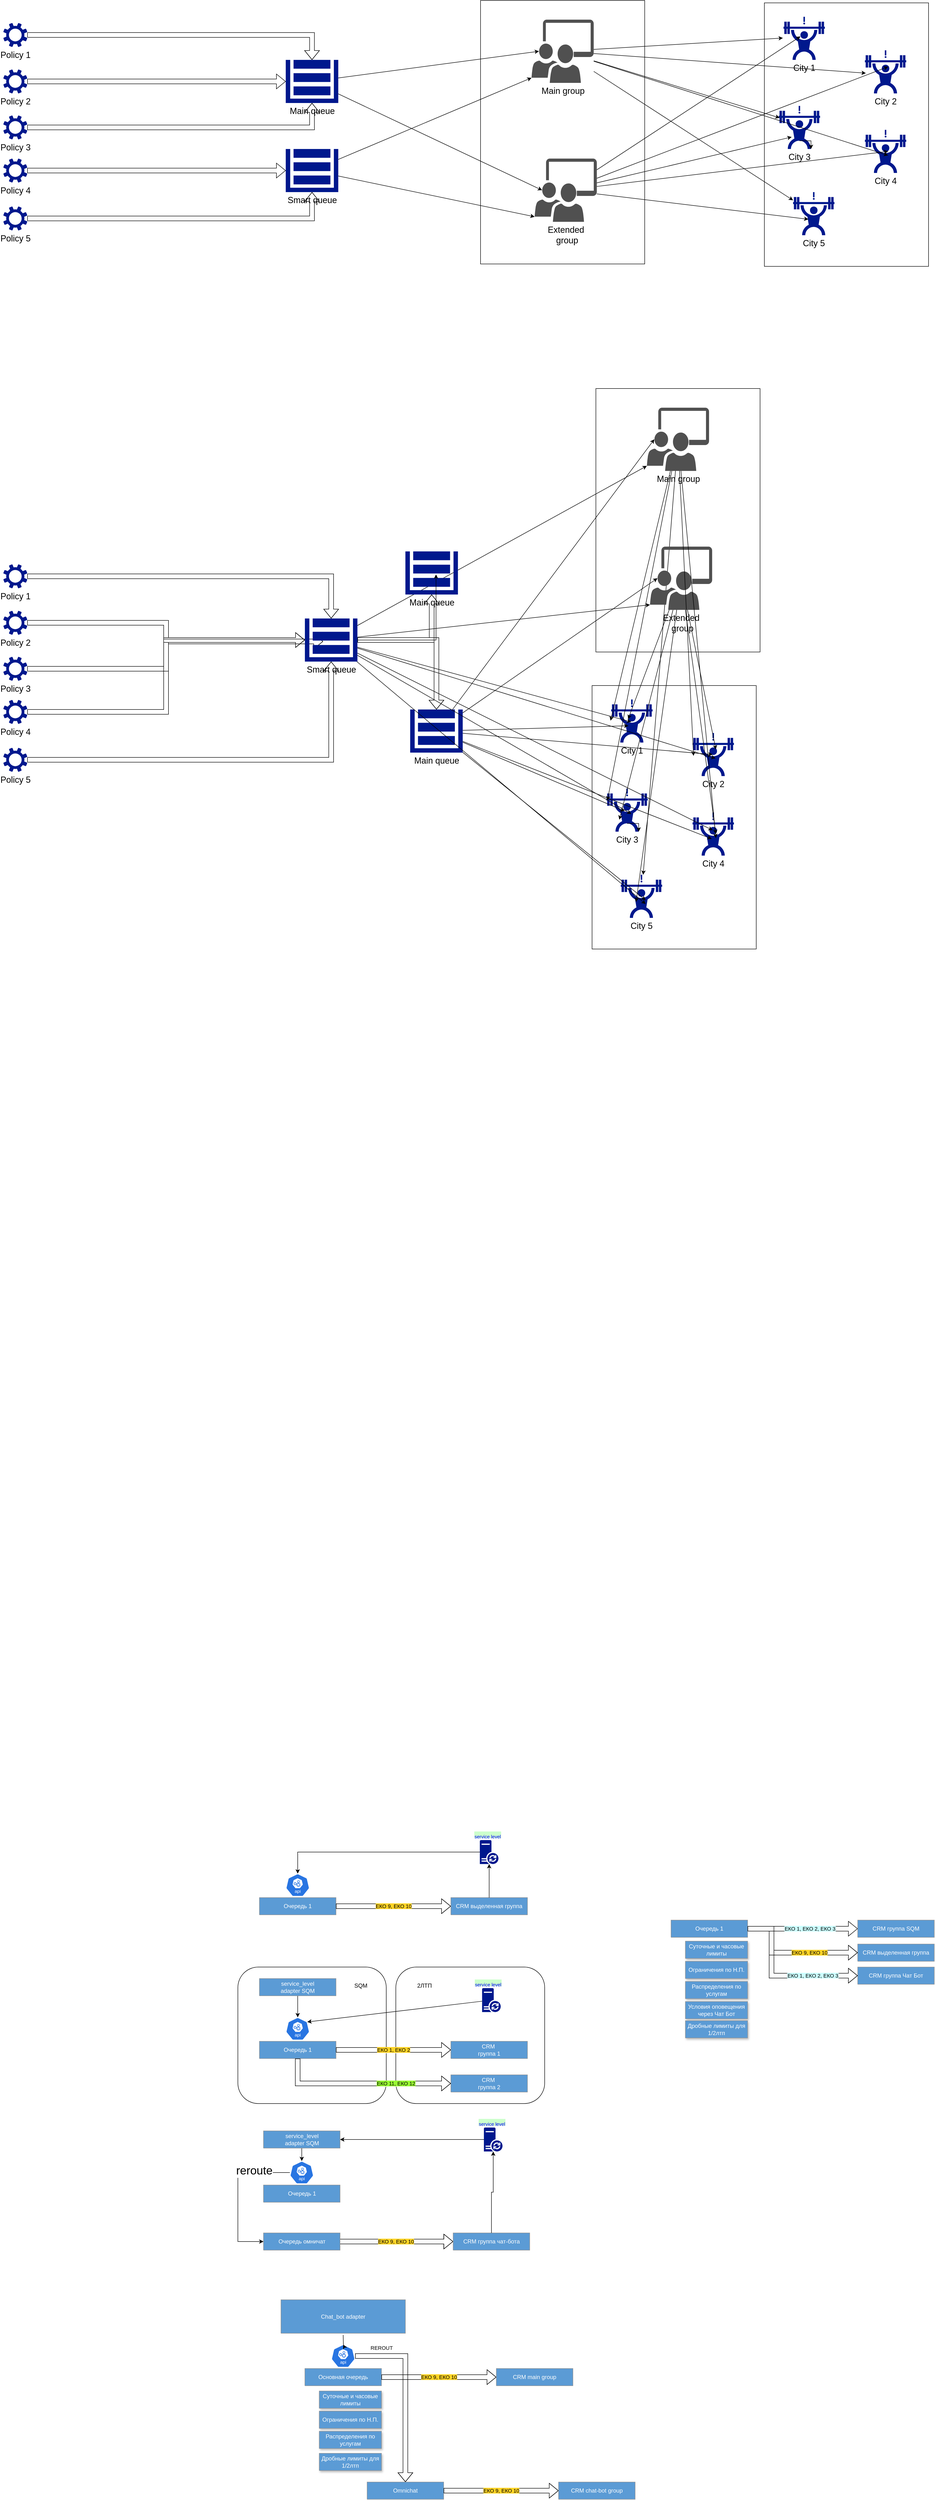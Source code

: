 <mxfile version="24.6.3" type="github">
  <diagram name="Страница-1" id="KRMpJ-E6ySO9Nyk_nFT0">
    <mxGraphModel dx="1339" dy="527" grid="1" gridSize="10" guides="1" tooltips="1" connect="1" arrows="1" fold="1" page="1" pageScale="1" pageWidth="827" pageHeight="1169" math="0" shadow="0">
      <root>
        <mxCell id="0" />
        <mxCell id="1" parent="0" />
        <mxCell id="HTlvKDFNPm4sLB9XRx5G-8" value="" style="rounded=1;whiteSpace=wrap;html=1;" vertex="1" parent="1">
          <mxGeometry x="930" y="4135" width="311" height="285" as="geometry" />
        </mxCell>
        <mxCell id="HTlvKDFNPm4sLB9XRx5G-7" value="" style="rounded=1;whiteSpace=wrap;html=1;" vertex="1" parent="1">
          <mxGeometry x="600" y="4135" width="310" height="285" as="geometry" />
        </mxCell>
        <mxCell id="NJ9NiNap1AelAxhbIrzD-14" value="" style="rounded=0;whiteSpace=wrap;html=1;" parent="1" vertex="1">
          <mxGeometry x="1700" y="35" width="343" height="550" as="geometry" />
        </mxCell>
        <mxCell id="NJ9NiNap1AelAxhbIrzD-13" value="" style="rounded=0;whiteSpace=wrap;html=1;" parent="1" vertex="1">
          <mxGeometry x="1107" y="30" width="343" height="550" as="geometry" />
        </mxCell>
        <mxCell id="V7In_6Rf6NqUGrkst2az-36" style="edgeStyle=orthogonalEdgeStyle;rounded=0;orthogonalLoop=1;jettySize=auto;html=1;shape=flexArrow;" parent="1" source="V7In_6Rf6NqUGrkst2az-1" target="V7In_6Rf6NqUGrkst2az-5" edge="1">
          <mxGeometry relative="1" as="geometry" />
        </mxCell>
        <mxCell id="V7In_6Rf6NqUGrkst2az-37" value="&lt;span style=&quot;background-color: rgb(204, 255, 255);&quot;&gt;ЕКО 1, ЕКО 2, ЕКО 3&lt;/span&gt;" style="edgeLabel;html=1;align=center;verticalAlign=middle;resizable=0;points=[];shadow=1;fillColor=#FFD426;strokeColor=#FFD426;" parent="V7In_6Rf6NqUGrkst2az-36" vertex="1" connectable="0">
          <mxGeometry x="0.163" y="-1" relative="1" as="geometry">
            <mxPoint x="-4" y="-1" as="offset" />
          </mxGeometry>
        </mxCell>
        <UserObject label="&lt;div align=&quot;center&quot;&gt;&lt;font color=&quot;#ffffff&quot;&gt;Очередь 1&lt;/font&gt;&lt;br&gt;&lt;/div&gt;" tags="Фон" id="V7In_6Rf6NqUGrkst2az-1">
          <mxCell style="verticalAlign=middle;align=center;overflow=width;vsdxID=1;fillColor=#5b9bd5;gradientColor=none;shape=stencil(nZBLDoAgDERP0z3SIyjew0SURgSD+Lu9kMZoXLhwN9O+tukAlrNpJg1SzDH4QW/URgNYgZTkjA4UkwJUgGXng+6DX1zLfmoymdXo17xh5zmRJ6Q42BWCfc2oJfdAr+Yv+AP9Cb7OJ3H/2JG1HNGz/84klThPVCc=);strokeColor=#939393;points=[[0.5,1,0],[1,0.5,0],[0.5,0,0],[0,0.5,0],[0.5,0.5,0]];labelBackgroundColor=none;rounded=0;html=1;whiteSpace=wrap;" parent="1" vertex="1">
            <mxGeometry x="1505" y="4037" width="160" height="36" as="geometry" />
          </mxCell>
        </UserObject>
        <UserObject label="&lt;font color=&quot;#ffffff&quot;&gt;CRM группа SQM&lt;/font&gt;" tags="Фон" id="V7In_6Rf6NqUGrkst2az-5">
          <mxCell style="verticalAlign=middle;align=center;overflow=width;vsdxID=21;fillColor=#5b9bd5;gradientColor=none;shape=stencil(nZBLDoAgDERP0z3SIyjew0SURgSD+Lu9kMZoXLhwN9O+tukAlrNpJg1SzDH4QW/URgNYgZTkjA4UkwJUgGXng+6DX1zLfmoymdXo17xh5zmRJ6Q42BWCfc2oJfdAr+Yv+AP9Cb7OJ3H/2JG1HNGz/84klThPVCc=);strokeColor=#939393;points=[[0.5,1,0],[1,0.5,0],[0.5,0,0],[0,0.5,0],[0.5,0.5,0]];labelBackgroundColor=none;rounded=0;html=1;whiteSpace=wrap;" parent="1" vertex="1">
            <mxGeometry x="1895" y="4037" width="160" height="36" as="geometry" />
          </mxCell>
        </UserObject>
        <UserObject label="&lt;font color=&quot;#ffffff&quot;&gt;Ограничения по Н.П.&lt;br&gt;&lt;/font&gt;" tags="Фон" id="V7In_6Rf6NqUGrkst2az-30">
          <mxCell style="verticalAlign=middle;align=center;overflow=width;vsdxID=18;fillColor=#5b9bd5;gradientColor=none;shape=stencil(nZBLDoAgDERP0z3SIyjew0SURgSD+Lu9kMZoXLhwN9O+tukAlrNpJg1SzDH4QW/URgNYgZTkjA4UkwJUgGXng+6DX1zLfmoymdXo17xh5zmRJ6Q42BWCfc2oJfdAr+Yv+AP9Cb7OJ3H/2JG1HNGz/84klThPVCc=);strokeColor=#939393;points=[[0.5,1,0],[1,0.5,0],[0.5,0,0],[0,0.5,0],[0.5,0.5,0]];labelBackgroundColor=none;rounded=0;html=1;whiteSpace=wrap;shadow=1;" parent="1" vertex="1">
            <mxGeometry x="1535" y="4123" width="130" height="36" as="geometry" />
          </mxCell>
        </UserObject>
        <UserObject label="&lt;font color=&quot;#ffffff&quot;&gt;Суточные и часовые лимиты&lt;br&gt;&lt;/font&gt;" tags="Фон" id="V7In_6Rf6NqUGrkst2az-31">
          <mxCell style="verticalAlign=middle;align=center;overflow=width;vsdxID=18;fillColor=#5b9bd5;gradientColor=none;shape=stencil(nZBLDoAgDERP0z3SIyjew0SURgSD+Lu9kMZoXLhwN9O+tukAlrNpJg1SzDH4QW/URgNYgZTkjA4UkwJUgGXng+6DX1zLfmoymdXo17xh5zmRJ6Q42BWCfc2oJfdAr+Yv+AP9Cb7OJ3H/2JG1HNGz/84klThPVCc=);strokeColor=#939393;points=[[0.5,1,0],[1,0.5,0],[0.5,0,0],[0,0.5,0],[0.5,0.5,0]];labelBackgroundColor=none;rounded=0;html=1;whiteSpace=wrap;shadow=1;" parent="1" vertex="1">
            <mxGeometry x="1535" y="4081" width="130" height="36" as="geometry" />
          </mxCell>
        </UserObject>
        <UserObject label="&lt;font color=&quot;#ffffff&quot;&gt;Распределения по услугам&lt;br&gt;&lt;/font&gt;" tags="Фон" id="V7In_6Rf6NqUGrkst2az-32">
          <mxCell style="verticalAlign=middle;align=center;overflow=width;vsdxID=18;fillColor=#5b9bd5;gradientColor=none;shape=stencil(nZBLDoAgDERP0z3SIyjew0SURgSD+Lu9kMZoXLhwN9O+tukAlrNpJg1SzDH4QW/URgNYgZTkjA4UkwJUgGXng+6DX1zLfmoymdXo17xh5zmRJ6Q42BWCfc2oJfdAr+Yv+AP9Cb7OJ3H/2JG1HNGz/84klThPVCc=);strokeColor=#939393;points=[[0.5,1,0],[1,0.5,0],[0.5,0,0],[0,0.5,0],[0.5,0.5,0]];labelBackgroundColor=none;rounded=0;html=1;whiteSpace=wrap;shadow=1;" parent="1" vertex="1">
            <mxGeometry x="1535" y="4165" width="130" height="36" as="geometry" />
          </mxCell>
        </UserObject>
        <UserObject label="&lt;font color=&quot;#ffffff&quot;&gt;Условия оповещения через Чат Бот&lt;br&gt;&lt;/font&gt;" tags="Фон" id="V7In_6Rf6NqUGrkst2az-33">
          <mxCell style="verticalAlign=middle;align=center;overflow=width;vsdxID=18;fillColor=#5b9bd5;gradientColor=none;shape=stencil(nZBLDoAgDERP0z3SIyjew0SURgSD+Lu9kMZoXLhwN9O+tukAlrNpJg1SzDH4QW/URgNYgZTkjA4UkwJUgGXng+6DX1zLfmoymdXo17xh5zmRJ6Q42BWCfc2oJfdAr+Yv+AP9Cb7OJ3H/2JG1HNGz/84klThPVCc=);strokeColor=#939393;points=[[0.5,1,0],[1,0.5,0],[0.5,0,0],[0,0.5,0],[0.5,0.5,0]];labelBackgroundColor=none;rounded=0;html=1;whiteSpace=wrap;shadow=1;" parent="1" vertex="1">
            <mxGeometry x="1535" y="4207" width="130" height="36" as="geometry" />
          </mxCell>
        </UserObject>
        <UserObject label="&lt;font color=&quot;#ffffff&quot;&gt;Дробные лимиты для 1/2лтп&lt;br&gt;&lt;/font&gt;" tags="Фон" id="V7In_6Rf6NqUGrkst2az-34">
          <mxCell style="verticalAlign=middle;align=center;overflow=width;vsdxID=18;fillColor=#5b9bd5;gradientColor=none;shape=stencil(nZBLDoAgDERP0z3SIyjew0SURgSD+Lu9kMZoXLhwN9O+tukAlrNpJg1SzDH4QW/URgNYgZTkjA4UkwJUgGXng+6DX1zLfmoymdXo17xh5zmRJ6Q42BWCfc2oJfdAr+Yv+AP9Cb7OJ3H/2JG1HNGz/84klThPVCc=);strokeColor=#939393;points=[[0.5,1,0],[1,0.5,0],[0.5,0,0],[0,0.5,0],[0.5,0.5,0]];labelBackgroundColor=none;rounded=0;html=1;whiteSpace=wrap;shadow=1;" parent="1" vertex="1">
            <mxGeometry x="1535" y="4247" width="130" height="36" as="geometry" />
          </mxCell>
        </UserObject>
        <UserObject label="&lt;font color=&quot;#ffffff&quot;&gt;CRM выделенная группа&lt;br&gt;&lt;/font&gt;" tags="Фон" id="V7In_6Rf6NqUGrkst2az-35">
          <mxCell style="verticalAlign=middle;align=center;overflow=width;vsdxID=21;fillColor=#5b9bd5;gradientColor=none;shape=stencil(nZBLDoAgDERP0z3SIyjew0SURgSD+Lu9kMZoXLhwN9O+tukAlrNpJg1SzDH4QW/URgNYgZTkjA4UkwJUgGXng+6DX1zLfmoymdXo17xh5zmRJ6Q42BWCfc2oJfdAr+Yv+AP9Cb7OJ3H/2JG1HNGz/84klThPVCc=);strokeColor=#939393;points=[[0.5,1,0],[1,0.5,0],[0.5,0,0],[0,0.5,0],[0.5,0.5,0]];labelBackgroundColor=none;rounded=0;html=1;whiteSpace=wrap;" parent="1" vertex="1">
            <mxGeometry x="1895" y="4087" width="160" height="36" as="geometry" />
          </mxCell>
        </UserObject>
        <mxCell id="V7In_6Rf6NqUGrkst2az-38" style="edgeStyle=orthogonalEdgeStyle;rounded=0;orthogonalLoop=1;jettySize=auto;html=1;entryX=0;entryY=0.5;entryDx=0;entryDy=0;entryPerimeter=0;shape=flexArrow;" parent="1" source="V7In_6Rf6NqUGrkst2az-1" target="V7In_6Rf6NqUGrkst2az-35" edge="1">
          <mxGeometry relative="1" as="geometry">
            <Array as="points">
              <mxPoint x="1715" y="4055" />
              <mxPoint x="1715" y="4105" />
            </Array>
          </mxGeometry>
        </mxCell>
        <mxCell id="V7In_6Rf6NqUGrkst2az-39" value="&lt;span style=&quot;background-color: rgb(255, 212, 38);&quot;&gt;ЕКО 9, ЕКО 10&lt;/span&gt;" style="edgeLabel;html=1;align=center;verticalAlign=middle;resizable=0;points=[];" parent="V7In_6Rf6NqUGrkst2az-38" vertex="1" connectable="0">
          <mxGeometry x="0.275" y="-3" relative="1" as="geometry">
            <mxPoint y="-3" as="offset" />
          </mxGeometry>
        </mxCell>
        <UserObject label="&lt;font color=&quot;#ffffff&quot;&gt;CRM группа Чат Бот&lt;br&gt;&lt;/font&gt;" tags="Фон" id="V7In_6Rf6NqUGrkst2az-40">
          <mxCell style="verticalAlign=middle;align=center;overflow=width;vsdxID=21;fillColor=#5b9bd5;gradientColor=none;shape=stencil(nZBLDoAgDERP0z3SIyjew0SURgSD+Lu9kMZoXLhwN9O+tukAlrNpJg1SzDH4QW/URgNYgZTkjA4UkwJUgGXng+6DX1zLfmoymdXo17xh5zmRJ6Q42BWCfc2oJfdAr+Yv+AP9Cb7OJ3H/2JG1HNGz/84klThPVCc=);strokeColor=#939393;points=[[0.5,1,0],[1,0.5,0],[0.5,0,0],[0,0.5,0],[0.5,0.5,0]];labelBackgroundColor=none;rounded=0;html=1;whiteSpace=wrap;" parent="1" vertex="1">
            <mxGeometry x="1895" y="4135" width="160" height="36" as="geometry" />
          </mxCell>
        </UserObject>
        <mxCell id="V7In_6Rf6NqUGrkst2az-42" style="edgeStyle=orthogonalEdgeStyle;rounded=0;orthogonalLoop=1;jettySize=auto;html=1;entryX=0;entryY=0.5;entryDx=0;entryDy=0;entryPerimeter=0;shape=flexArrow;" parent="1" source="V7In_6Rf6NqUGrkst2az-1" target="V7In_6Rf6NqUGrkst2az-40" edge="1">
          <mxGeometry relative="1" as="geometry">
            <Array as="points">
              <mxPoint x="1715" y="4055" />
              <mxPoint x="1715" y="4153" />
            </Array>
          </mxGeometry>
        </mxCell>
        <mxCell id="V7In_6Rf6NqUGrkst2az-43" value="&lt;span style=&quot;background-color: rgb(204, 255, 255);&quot;&gt;ЕКО 1, ЕКО 2, ЕКО 3&lt;/span&gt;" style="edgeLabel;html=1;align=center;verticalAlign=middle;resizable=0;points=[];" parent="V7In_6Rf6NqUGrkst2az-42" vertex="1" connectable="0">
          <mxGeometry x="0.344" relative="1" as="geometry">
            <mxPoint x="13" as="offset" />
          </mxGeometry>
        </mxCell>
        <UserObject label="&lt;div align=&quot;center&quot;&gt;&lt;font color=&quot;#ffffff&quot;&gt;Очередь 1&lt;/font&gt;&lt;br&gt;&lt;/div&gt;" tags="Фон" id="V7In_6Rf6NqUGrkst2az-45">
          <mxCell style="verticalAlign=middle;align=center;overflow=width;vsdxID=1;fillColor=#5b9bd5;gradientColor=none;shape=stencil(nZBLDoAgDERP0z3SIyjew0SURgSD+Lu9kMZoXLhwN9O+tukAlrNpJg1SzDH4QW/URgNYgZTkjA4UkwJUgGXng+6DX1zLfmoymdXo17xh5zmRJ6Q42BWCfc2oJfdAr+Yv+AP9Cb7OJ3H/2JG1HNGz/84klThPVCc=);strokeColor=#939393;points=[[0.5,1,0],[1,0.5,0],[0.5,0,0],[0,0.5,0],[0.5,0.5,0]];labelBackgroundColor=none;rounded=0;html=1;whiteSpace=wrap;" parent="1" vertex="1">
            <mxGeometry x="645" y="3990" width="160" height="36" as="geometry" />
          </mxCell>
        </UserObject>
        <mxCell id="V7In_6Rf6NqUGrkst2az-46" style="edgeStyle=orthogonalEdgeStyle;rounded=0;orthogonalLoop=1;jettySize=auto;html=1;entryX=0;entryY=0.5;entryDx=0;entryDy=0;entryPerimeter=0;shape=flexArrow;" parent="1" source="V7In_6Rf6NqUGrkst2az-45" target="V7In_6Rf6NqUGrkst2az-48" edge="1">
          <mxGeometry relative="1" as="geometry">
            <Array as="points">
              <mxPoint x="965" y="4008" />
              <mxPoint x="965" y="4008" />
            </Array>
          </mxGeometry>
        </mxCell>
        <mxCell id="V7In_6Rf6NqUGrkst2az-47" value="&lt;span style=&quot;background-color: rgb(255, 212, 38);&quot;&gt;ЕКО 9, ЕКО 10&lt;/span&gt;" style="edgeLabel;html=1;align=center;verticalAlign=middle;resizable=0;points=[];" parent="V7In_6Rf6NqUGrkst2az-46" vertex="1" connectable="0">
          <mxGeometry x="0.275" y="-3" relative="1" as="geometry">
            <mxPoint x="-33" y="-3" as="offset" />
          </mxGeometry>
        </mxCell>
        <UserObject label="&lt;font color=&quot;#ffffff&quot;&gt;CRM выделенная группа&lt;br&gt;&lt;/font&gt;" tags="Фон" id="V7In_6Rf6NqUGrkst2az-48">
          <mxCell style="verticalAlign=middle;align=center;overflow=width;vsdxID=21;fillColor=#5b9bd5;gradientColor=none;shape=stencil(nZBLDoAgDERP0z3SIyjew0SURgSD+Lu9kMZoXLhwN9O+tukAlrNpJg1SzDH4QW/URgNYgZTkjA4UkwJUgGXng+6DX1zLfmoymdXo17xh5zmRJ6Q42BWCfc2oJfdAr+Yv+AP9Cb7OJ3H/2JG1HNGz/84klThPVCc=);strokeColor=#939393;points=[[0.5,1,0],[1,0.5,0],[0.5,0,0],[0,0.5,0],[0.5,0.5,0]];labelBackgroundColor=none;rounded=0;html=1;whiteSpace=wrap;" parent="1" vertex="1">
            <mxGeometry x="1045" y="3990" width="160" height="36" as="geometry" />
          </mxCell>
        </UserObject>
        <mxCell id="V7In_6Rf6NqUGrkst2az-49" value="" style="sketch=0;aspect=fixed;pointerEvents=1;shadow=0;dashed=0;html=1;strokeColor=none;labelPosition=center;verticalLabelPosition=bottom;verticalAlign=top;align=right;fillColor=#00188D;shape=mxgraph.mscae.enterprise.database_synchronization" parent="1" vertex="1">
          <mxGeometry x="1105.5" y="3870" width="39" height="50" as="geometry" />
        </mxCell>
        <mxCell id="V7In_6Rf6NqUGrkst2az-51" style="edgeStyle=orthogonalEdgeStyle;rounded=0;orthogonalLoop=1;jettySize=auto;html=1;entryX=0.5;entryY=1;entryDx=0;entryDy=0;entryPerimeter=0;" parent="1" source="V7In_6Rf6NqUGrkst2az-48" target="V7In_6Rf6NqUGrkst2az-49" edge="1">
          <mxGeometry relative="1" as="geometry" />
        </mxCell>
        <mxCell id="V7In_6Rf6NqUGrkst2az-52" value="&lt;div align=&quot;right&quot;&gt;&lt;font style=&quot;background-color: rgb(204, 255, 204);&quot; color=&quot;#0000ff&quot;&gt;&lt;sub&gt;service level&lt;/sub&gt;&lt;/font&gt;&lt;/div&gt;" style="text;html=1;strokeColor=none;fillColor=none;align=center;verticalAlign=middle;whiteSpace=wrap;rounded=0;" parent="1" vertex="1">
          <mxGeometry x="1092" y="3850" width="60" height="20" as="geometry" />
        </mxCell>
        <mxCell id="V7In_6Rf6NqUGrkst2az-53" value="" style="aspect=fixed;sketch=0;html=1;dashed=0;whitespace=wrap;fillColor=#2875E2;strokeColor=#ffffff;points=[[0.005,0.63,0],[0.1,0.2,0],[0.9,0.2,0],[0.5,0,0],[0.995,0.63,0],[0.72,0.99,0],[0.5,1,0],[0.28,0.99,0]];shape=mxgraph.kubernetes.icon2;kubernetesLabel=1;prIcon=api" parent="1" vertex="1">
          <mxGeometry x="700" y="3940" width="50" height="48" as="geometry" />
        </mxCell>
        <mxCell id="V7In_6Rf6NqUGrkst2az-55" style="edgeStyle=orthogonalEdgeStyle;rounded=0;orthogonalLoop=1;jettySize=auto;html=1;entryX=0.5;entryY=0;entryDx=0;entryDy=0;entryPerimeter=0;" parent="1" source="V7In_6Rf6NqUGrkst2az-49" target="V7In_6Rf6NqUGrkst2az-53" edge="1">
          <mxGeometry relative="1" as="geometry" />
        </mxCell>
        <UserObject label="&lt;div align=&quot;center&quot;&gt;&lt;font color=&quot;#ffffff&quot;&gt;Очередь 1&lt;/font&gt;&lt;br&gt;&lt;/div&gt;" tags="Фон" id="V7In_6Rf6NqUGrkst2az-56">
          <mxCell style="verticalAlign=middle;align=center;overflow=width;vsdxID=1;fillColor=#5b9bd5;gradientColor=none;shape=stencil(nZBLDoAgDERP0z3SIyjew0SURgSD+Lu9kMZoXLhwN9O+tukAlrNpJg1SzDH4QW/URgNYgZTkjA4UkwJUgGXng+6DX1zLfmoymdXo17xh5zmRJ6Q42BWCfc2oJfdAr+Yv+AP9Cb7OJ3H/2JG1HNGz/84klThPVCc=);strokeColor=#939393;points=[[0.5,1,0],[1,0.5,0],[0.5,0,0],[0,0.5,0],[0.5,0.5,0]];labelBackgroundColor=none;rounded=0;html=1;whiteSpace=wrap;" parent="1" vertex="1">
            <mxGeometry x="645" y="4290" width="160" height="36" as="geometry" />
          </mxCell>
        </UserObject>
        <mxCell id="V7In_6Rf6NqUGrkst2az-57" style="edgeStyle=orthogonalEdgeStyle;rounded=0;orthogonalLoop=1;jettySize=auto;html=1;entryX=0;entryY=0.5;entryDx=0;entryDy=0;entryPerimeter=0;shape=flexArrow;" parent="1" source="V7In_6Rf6NqUGrkst2az-56" target="V7In_6Rf6NqUGrkst2az-59" edge="1">
          <mxGeometry relative="1" as="geometry">
            <Array as="points">
              <mxPoint x="965" y="4308" />
              <mxPoint x="965" y="4308" />
            </Array>
          </mxGeometry>
        </mxCell>
        <mxCell id="V7In_6Rf6NqUGrkst2az-58" value="&lt;span style=&quot;background-color: rgb(255, 212, 38);&quot;&gt;ЕКО 1, ЕКО 2&lt;br&gt;&lt;/span&gt;" style="edgeLabel;html=1;align=center;verticalAlign=middle;resizable=0;points=[];" parent="V7In_6Rf6NqUGrkst2az-57" vertex="1" connectable="0">
          <mxGeometry x="0.275" y="-3" relative="1" as="geometry">
            <mxPoint x="-33" y="-3" as="offset" />
          </mxGeometry>
        </mxCell>
        <UserObject label="&lt;div&gt;&lt;font color=&quot;#ffffff&quot;&gt;CRM&amp;nbsp;&lt;/font&gt;&lt;/div&gt;&lt;div&gt;&lt;font color=&quot;#ffffff&quot;&gt;группа 1&lt;br&gt;&lt;/font&gt;&lt;/div&gt;" tags="Фон" id="V7In_6Rf6NqUGrkst2az-59">
          <mxCell style="verticalAlign=middle;align=center;overflow=width;vsdxID=21;fillColor=#5b9bd5;gradientColor=none;shape=stencil(nZBLDoAgDERP0z3SIyjew0SURgSD+Lu9kMZoXLhwN9O+tukAlrNpJg1SzDH4QW/URgNYgZTkjA4UkwJUgGXng+6DX1zLfmoymdXo17xh5zmRJ6Q42BWCfc2oJfdAr+Yv+AP9Cb7OJ3H/2JG1HNGz/84klThPVCc=);strokeColor=#939393;points=[[0.5,1,0],[1,0.5,0],[0.5,0,0],[0,0.5,0],[0.5,0.5,0]];labelBackgroundColor=none;rounded=0;html=1;whiteSpace=wrap;" parent="1" vertex="1">
            <mxGeometry x="1045" y="4290" width="160" height="36" as="geometry" />
          </mxCell>
        </UserObject>
        <mxCell id="V7In_6Rf6NqUGrkst2az-60" value="" style="sketch=0;aspect=fixed;pointerEvents=1;shadow=0;dashed=0;html=1;strokeColor=none;labelPosition=center;verticalLabelPosition=bottom;verticalAlign=top;align=right;fillColor=#00188D;shape=mxgraph.mscae.enterprise.database_synchronization" parent="1" vertex="1">
          <mxGeometry x="1110.26" y="4179" width="39" height="50" as="geometry" />
        </mxCell>
        <mxCell id="V7In_6Rf6NqUGrkst2az-62" value="&lt;div align=&quot;right&quot;&gt;&lt;font style=&quot;background-color: rgb(204, 255, 204);&quot; color=&quot;#0000ff&quot;&gt;&lt;sub&gt;service level&lt;/sub&gt;&lt;/font&gt;&lt;/div&gt;" style="text;html=1;strokeColor=none;fillColor=none;align=center;verticalAlign=middle;whiteSpace=wrap;rounded=0;" parent="1" vertex="1">
          <mxGeometry x="1093" y="4159" width="60" height="20" as="geometry" />
        </mxCell>
        <mxCell id="V7In_6Rf6NqUGrkst2az-63" value="" style="aspect=fixed;sketch=0;html=1;dashed=0;whitespace=wrap;fillColor=#2875E2;strokeColor=#ffffff;points=[[0.005,0.63,0],[0.1,0.2,0],[0.9,0.2,0],[0.5,0,0],[0.995,0.63,0],[0.72,0.99,0],[0.5,1,0],[0.28,0.99,0]];shape=mxgraph.kubernetes.icon2;kubernetesLabel=1;prIcon=api" parent="1" vertex="1">
          <mxGeometry x="700" y="4240" width="50" height="48" as="geometry" />
        </mxCell>
        <mxCell id="V7In_6Rf6NqUGrkst2az-70" value="" style="edgeStyle=orthogonalEdgeStyle;rounded=0;orthogonalLoop=1;jettySize=auto;html=1;" parent="1" source="V7In_6Rf6NqUGrkst2az-68" target="V7In_6Rf6NqUGrkst2az-63" edge="1">
          <mxGeometry relative="1" as="geometry" />
        </mxCell>
        <UserObject label="&lt;font color=&quot;#ffffff&quot;&gt;service_level&lt;br&gt;adapter SQM&lt;br&gt;&lt;/font&gt;" tags="Фон" id="V7In_6Rf6NqUGrkst2az-68">
          <mxCell style="verticalAlign=middle;align=center;overflow=width;vsdxID=1;fillColor=#5b9bd5;gradientColor=none;shape=stencil(nZBLDoAgDERP0z3SIyjew0SURgSD+Lu9kMZoXLhwN9O+tukAlrNpJg1SzDH4QW/URgNYgZTkjA4UkwJUgGXng+6DX1zLfmoymdXo17xh5zmRJ6Q42BWCfc2oJfdAr+Yv+AP9Cb7OJ3H/2JG1HNGz/84klThPVCc=);strokeColor=#939393;points=[[0.5,1,0],[1,0.5,0],[0.5,0,0],[0,0.5,0],[0.5,0.5,0]];labelBackgroundColor=none;rounded=0;html=1;whiteSpace=wrap;" parent="1" vertex="1">
            <mxGeometry x="645" y="4159" width="160" height="36" as="geometry" />
          </mxCell>
        </UserObject>
        <mxCell id="V7In_6Rf6NqUGrkst2az-69" style="rounded=0;orthogonalLoop=1;jettySize=auto;html=1;entryX=0.9;entryY=0.2;entryDx=0;entryDy=0;entryPerimeter=0;" parent="1" source="V7In_6Rf6NqUGrkst2az-60" target="V7In_6Rf6NqUGrkst2az-63" edge="1">
          <mxGeometry relative="1" as="geometry" />
        </mxCell>
        <UserObject label="&lt;div align=&quot;center&quot;&gt;&lt;font color=&quot;#ffffff&quot;&gt;Основная очередь&lt;/font&gt;&lt;br&gt;&lt;/div&gt;" tags="Фон" id="V7In_6Rf6NqUGrkst2az-71">
          <mxCell style="verticalAlign=middle;align=center;overflow=width;vsdxID=1;fillColor=#5b9bd5;gradientColor=none;shape=stencil(nZBLDoAgDERP0z3SIyjew0SURgSD+Lu9kMZoXLhwN9O+tukAlrNpJg1SzDH4QW/URgNYgZTkjA4UkwJUgGXng+6DX1zLfmoymdXo17xh5zmRJ6Q42BWCfc2oJfdAr+Yv+AP9Cb7OJ3H/2JG1HNGz/84klThPVCc=);strokeColor=#939393;points=[[0.5,1,0],[1,0.5,0],[0.5,0,0],[0,0.5,0],[0.5,0.5,0]];labelBackgroundColor=none;rounded=0;html=1;whiteSpace=wrap;" parent="1" vertex="1">
            <mxGeometry x="740" y="4973" width="160" height="36" as="geometry" />
          </mxCell>
        </UserObject>
        <mxCell id="V7In_6Rf6NqUGrkst2az-72" style="edgeStyle=orthogonalEdgeStyle;rounded=0;orthogonalLoop=1;jettySize=auto;html=1;entryX=0;entryY=0.5;entryDx=0;entryDy=0;entryPerimeter=0;shape=flexArrow;" parent="1" source="V7In_6Rf6NqUGrkst2az-71" target="V7In_6Rf6NqUGrkst2az-74" edge="1">
          <mxGeometry relative="1" as="geometry">
            <Array as="points">
              <mxPoint x="1060" y="4991" />
              <mxPoint x="1060" y="4991" />
            </Array>
          </mxGeometry>
        </mxCell>
        <mxCell id="V7In_6Rf6NqUGrkst2az-73" value="&lt;span style=&quot;background-color: rgb(255, 212, 38);&quot;&gt;ЕКО 9, ЕКО 10&lt;/span&gt;" style="edgeLabel;html=1;align=center;verticalAlign=middle;resizable=0;points=[];" parent="V7In_6Rf6NqUGrkst2az-72" vertex="1" connectable="0">
          <mxGeometry x="0.275" y="-3" relative="1" as="geometry">
            <mxPoint x="-33" y="-3" as="offset" />
          </mxGeometry>
        </mxCell>
        <UserObject label="&lt;font color=&quot;#ffffff&quot;&gt;CRM main group&lt;br&gt;&lt;/font&gt;" tags="Фон" id="V7In_6Rf6NqUGrkst2az-74">
          <mxCell style="verticalAlign=middle;align=center;overflow=width;vsdxID=21;fillColor=#5b9bd5;gradientColor=none;shape=stencil(nZBLDoAgDERP0z3SIyjew0SURgSD+Lu9kMZoXLhwN9O+tukAlrNpJg1SzDH4QW/URgNYgZTkjA4UkwJUgGXng+6DX1zLfmoymdXo17xh5zmRJ6Q42BWCfc2oJfdAr+Yv+AP9Cb7OJ3H/2JG1HNGz/84klThPVCc=);strokeColor=#939393;points=[[0.5,1,0],[1,0.5,0],[0.5,0,0],[0,0.5,0],[0.5,0.5,0]];labelBackgroundColor=none;rounded=0;html=1;whiteSpace=wrap;" parent="1" vertex="1">
            <mxGeometry x="1140" y="4973" width="160" height="36" as="geometry" />
          </mxCell>
        </UserObject>
        <mxCell id="NJ9NiNap1AelAxhbIrzD-113" style="edgeStyle=orthogonalEdgeStyle;rounded=0;orthogonalLoop=1;jettySize=auto;html=1;shape=flexArrow;" parent="1" source="V7In_6Rf6NqUGrkst2az-78" target="NJ9NiNap1AelAxhbIrzD-109" edge="1">
          <mxGeometry relative="1" as="geometry" />
        </mxCell>
        <mxCell id="NJ9NiNap1AelAxhbIrzD-114" value="REROUT" style="edgeLabel;html=1;align=center;verticalAlign=middle;resizable=0;points=[];" parent="NJ9NiNap1AelAxhbIrzD-113" vertex="1" connectable="0">
          <mxGeometry x="-0.559" y="-6" relative="1" as="geometry">
            <mxPoint x="-26" y="-23" as="offset" />
          </mxGeometry>
        </mxCell>
        <mxCell id="V7In_6Rf6NqUGrkst2az-78" value="" style="aspect=fixed;sketch=0;html=1;dashed=0;whitespace=wrap;fillColor=#2875E2;strokeColor=#ffffff;points=[[0.005,0.63,0],[0.1,0.2,0],[0.9,0.2,0],[0.5,0,0],[0.995,0.63,0],[0.72,0.99,0],[0.5,1,0],[0.28,0.99,0]];shape=mxgraph.kubernetes.icon2;kubernetesLabel=1;prIcon=api" parent="1" vertex="1">
          <mxGeometry x="795" y="4923" width="50" height="48" as="geometry" />
        </mxCell>
        <mxCell id="V7In_6Rf6NqUGrkst2az-83" value="" style="edgeStyle=orthogonalEdgeStyle;rounded=0;orthogonalLoop=1;jettySize=auto;html=1;" parent="1" target="V7In_6Rf6NqUGrkst2az-78" edge="1">
          <mxGeometry relative="1" as="geometry">
            <mxPoint x="820" y="4903" as="sourcePoint" />
          </mxGeometry>
        </mxCell>
        <UserObject label="&lt;font color=&quot;#ffffff&quot;&gt;Chat_bot adapter&lt;/font&gt;" tags="Фон" id="V7In_6Rf6NqUGrkst2az-87">
          <mxCell style="verticalAlign=middle;align=center;overflow=width;vsdxID=1;fillColor=#5b9bd5;gradientColor=none;shape=stencil(nZBLDoAgDERP0z3SIyjew0SURgSD+Lu9kMZoXLhwN9O+tukAlrNpJg1SzDH4QW/URgNYgZTkjA4UkwJUgGXng+6DX1zLfmoymdXo17xh5zmRJ6Q42BWCfc2oJfdAr+Yv+AP9Cb7OJ3H/2JG1HNGz/84klThPVCc=);strokeColor=#939393;points=[[0.5,1,0],[1,0.5,0],[0.5,0,0],[0,0.5,0],[0.5,0.5,0]];labelBackgroundColor=none;rounded=0;html=1;whiteSpace=wrap;" parent="1" vertex="1">
            <mxGeometry x="690" y="4829.5" width="260" height="70" as="geometry" />
          </mxCell>
        </UserObject>
        <mxCell id="NJ9NiNap1AelAxhbIrzD-1" value="&lt;font style=&quot;font-size: 18px;&quot;&gt;Policy 1&lt;/font&gt;" style="sketch=0;aspect=fixed;pointerEvents=1;shadow=0;dashed=0;html=1;strokeColor=none;labelPosition=center;verticalLabelPosition=bottom;verticalAlign=top;align=center;fillColor=#00188D;shape=mxgraph.mscae.enterprise.settings" parent="1" vertex="1">
          <mxGeometry x="110" y="77" width="50" height="50" as="geometry" />
        </mxCell>
        <mxCell id="NJ9NiNap1AelAxhbIrzD-29" style="edgeStyle=orthogonalEdgeStyle;rounded=0;orthogonalLoop=1;jettySize=auto;html=1;shape=flexArrow;" parent="1" source="NJ9NiNap1AelAxhbIrzD-2" target="NJ9NiNap1AelAxhbIrzD-8" edge="1">
          <mxGeometry relative="1" as="geometry" />
        </mxCell>
        <mxCell id="NJ9NiNap1AelAxhbIrzD-2" value="&lt;font style=&quot;font-size: 18px;&quot;&gt;Policy 2&lt;/font&gt;" style="sketch=0;aspect=fixed;pointerEvents=1;shadow=0;dashed=0;html=1;strokeColor=none;labelPosition=center;verticalLabelPosition=bottom;verticalAlign=top;align=center;fillColor=#00188D;shape=mxgraph.mscae.enterprise.settings" parent="1" vertex="1">
          <mxGeometry x="110" y="174" width="50" height="50" as="geometry" />
        </mxCell>
        <mxCell id="NJ9NiNap1AelAxhbIrzD-3" value="&lt;font style=&quot;font-size: 18px;&quot;&gt;Policy 3&lt;/font&gt;" style="sketch=0;aspect=fixed;pointerEvents=1;shadow=0;dashed=0;html=1;strokeColor=none;labelPosition=center;verticalLabelPosition=bottom;verticalAlign=top;align=center;fillColor=#00188D;shape=mxgraph.mscae.enterprise.settings" parent="1" vertex="1">
          <mxGeometry x="110" y="270" width="50" height="50" as="geometry" />
        </mxCell>
        <mxCell id="NJ9NiNap1AelAxhbIrzD-4" value="&lt;font style=&quot;font-size: 18px;&quot;&gt;Policy 4&lt;/font&gt;" style="sketch=0;aspect=fixed;pointerEvents=1;shadow=0;dashed=0;html=1;strokeColor=none;labelPosition=center;verticalLabelPosition=bottom;verticalAlign=top;align=center;fillColor=#00188D;shape=mxgraph.mscae.enterprise.settings" parent="1" vertex="1">
          <mxGeometry x="110" y="360" width="50" height="50" as="geometry" />
        </mxCell>
        <mxCell id="NJ9NiNap1AelAxhbIrzD-5" value="&lt;font style=&quot;font-size: 18px;&quot;&gt;Policy 5&lt;/font&gt;" style="sketch=0;aspect=fixed;pointerEvents=1;shadow=0;dashed=0;html=1;strokeColor=none;labelPosition=center;verticalLabelPosition=bottom;verticalAlign=top;align=center;fillColor=#00188D;shape=mxgraph.mscae.enterprise.settings" parent="1" vertex="1">
          <mxGeometry x="110" y="460" width="50" height="50" as="geometry" />
        </mxCell>
        <mxCell id="NJ9NiNap1AelAxhbIrzD-8" value="&lt;font style=&quot;font-size: 18px;&quot;&gt;Main queue&lt;/font&gt;" style="sketch=0;aspect=fixed;pointerEvents=1;shadow=0;dashed=0;html=1;strokeColor=none;labelPosition=center;verticalLabelPosition=bottom;verticalAlign=top;align=center;fillColor=#00188D;shape=mxgraph.mscae.enterprise.storage" parent="1" vertex="1">
          <mxGeometry x="700" y="154" width="109.76" height="90" as="geometry" />
        </mxCell>
        <mxCell id="NJ9NiNap1AelAxhbIrzD-9" value="&lt;font style=&quot;font-size: 18px;&quot;&gt;Smart queue&lt;/font&gt;" style="sketch=0;aspect=fixed;pointerEvents=1;shadow=0;dashed=0;html=1;strokeColor=none;labelPosition=center;verticalLabelPosition=bottom;verticalAlign=top;align=center;fillColor=#00188D;shape=mxgraph.mscae.enterprise.storage" parent="1" vertex="1">
          <mxGeometry x="700" y="340" width="109.76" height="90" as="geometry" />
        </mxCell>
        <mxCell id="NJ9NiNap1AelAxhbIrzD-11" value="&lt;div&gt;&lt;font style=&quot;font-size: 18px;&quot;&gt;City 1&lt;/font&gt;&lt;/div&gt;&lt;div&gt;&lt;font style=&quot;font-size: 18px;&quot;&gt;&lt;br&gt;&lt;/font&gt;&lt;/div&gt;" style="sketch=0;aspect=fixed;pointerEvents=1;shadow=0;dashed=0;html=1;strokeColor=none;labelPosition=center;verticalLabelPosition=bottom;verticalAlign=top;align=center;fillColor=#00188D;shape=mxgraph.mscae.enterprise.load_testing" parent="1" vertex="1">
          <mxGeometry x="1740" y="64" width="86.4" height="90" as="geometry" />
        </mxCell>
        <mxCell id="NJ9NiNap1AelAxhbIrzD-42" style="rounded=0;orthogonalLoop=1;jettySize=auto;html=1;" parent="1" source="NJ9NiNap1AelAxhbIrzD-17" target="NJ9NiNap1AelAxhbIrzD-24" edge="1">
          <mxGeometry relative="1" as="geometry" />
        </mxCell>
        <mxCell id="NJ9NiNap1AelAxhbIrzD-17" value="&lt;font style=&quot;font-size: 18px;&quot;&gt;Main group&lt;/font&gt;" style="sketch=0;pointerEvents=1;shadow=0;dashed=0;html=1;strokeColor=none;labelPosition=center;verticalLabelPosition=bottom;verticalAlign=top;align=center;fillColor=#505050;shape=mxgraph.mscae.intune.groups" parent="1" vertex="1">
          <mxGeometry x="1213.5" y="70" width="130" height="132" as="geometry" />
        </mxCell>
        <mxCell id="NJ9NiNap1AelAxhbIrzD-18" value="&lt;div&gt;&lt;font style=&quot;font-size: 18px;&quot;&gt;Extended&lt;/font&gt;&lt;/div&gt;&lt;div&gt;&lt;font style=&quot;font-size: 18px;&quot;&gt;&amp;nbsp;group&lt;/font&gt;&lt;/div&gt;" style="sketch=0;pointerEvents=1;shadow=0;dashed=0;html=1;strokeColor=none;labelPosition=center;verticalLabelPosition=bottom;verticalAlign=top;align=center;fillColor=#505050;shape=mxgraph.mscae.intune.groups" parent="1" vertex="1">
          <mxGeometry x="1220" y="360" width="130" height="132" as="geometry" />
        </mxCell>
        <mxCell id="NJ9NiNap1AelAxhbIrzD-19" value="&lt;font style=&quot;font-size: 18px;&quot;&gt;City 2&lt;br&gt;&lt;/font&gt;" style="sketch=0;aspect=fixed;pointerEvents=1;shadow=0;dashed=0;html=1;strokeColor=none;labelPosition=center;verticalLabelPosition=bottom;verticalAlign=top;align=center;fillColor=#00188D;shape=mxgraph.mscae.enterprise.load_testing" parent="1" vertex="1">
          <mxGeometry x="1910" y="134" width="86.4" height="90" as="geometry" />
        </mxCell>
        <mxCell id="NJ9NiNap1AelAxhbIrzD-20" value="&lt;font style=&quot;font-size: 18px;&quot;&gt;City 3&lt;/font&gt;" style="sketch=0;aspect=fixed;pointerEvents=1;shadow=0;dashed=0;html=1;strokeColor=none;labelPosition=center;verticalLabelPosition=bottom;verticalAlign=top;align=center;fillColor=#00188D;shape=mxgraph.mscae.enterprise.load_testing" parent="1" vertex="1">
          <mxGeometry x="1730" y="250" width="86.4" height="90" as="geometry" />
        </mxCell>
        <mxCell id="NJ9NiNap1AelAxhbIrzD-21" value="&lt;font style=&quot;font-size: 18px;&quot;&gt;City 4&lt;br&gt;&lt;/font&gt;" style="sketch=0;aspect=fixed;pointerEvents=1;shadow=0;dashed=0;html=1;strokeColor=none;labelPosition=center;verticalLabelPosition=bottom;verticalAlign=top;align=center;fillColor=#00188D;shape=mxgraph.mscae.enterprise.load_testing" parent="1" vertex="1">
          <mxGeometry x="1910" y="300" width="86.4" height="90" as="geometry" />
        </mxCell>
        <mxCell id="NJ9NiNap1AelAxhbIrzD-24" value="&lt;font style=&quot;font-size: 18px;&quot;&gt;City 5&lt;/font&gt;" style="sketch=0;aspect=fixed;pointerEvents=1;shadow=0;dashed=0;html=1;strokeColor=none;labelPosition=center;verticalLabelPosition=bottom;verticalAlign=top;align=center;fillColor=#00188D;shape=mxgraph.mscae.enterprise.load_testing" parent="1" vertex="1">
          <mxGeometry x="1760" y="430" width="86.4" height="90" as="geometry" />
        </mxCell>
        <mxCell id="NJ9NiNap1AelAxhbIrzD-27" style="edgeStyle=orthogonalEdgeStyle;rounded=0;orthogonalLoop=1;jettySize=auto;html=1;exitX=0.5;exitY=0.81;exitDx=0;exitDy=0;exitPerimeter=0;entryX=0.78;entryY=1;entryDx=0;entryDy=0;entryPerimeter=0;" parent="1" source="NJ9NiNap1AelAxhbIrzD-20" target="NJ9NiNap1AelAxhbIrzD-20" edge="1">
          <mxGeometry relative="1" as="geometry" />
        </mxCell>
        <mxCell id="NJ9NiNap1AelAxhbIrzD-30" style="edgeStyle=orthogonalEdgeStyle;rounded=0;orthogonalLoop=1;jettySize=auto;html=1;entryX=0.5;entryY=0;entryDx=0;entryDy=0;entryPerimeter=0;shape=flexArrow;" parent="1" source="NJ9NiNap1AelAxhbIrzD-1" target="NJ9NiNap1AelAxhbIrzD-8" edge="1">
          <mxGeometry relative="1" as="geometry" />
        </mxCell>
        <mxCell id="NJ9NiNap1AelAxhbIrzD-31" style="edgeStyle=orthogonalEdgeStyle;rounded=0;orthogonalLoop=1;jettySize=auto;html=1;entryX=0.5;entryY=1;entryDx=0;entryDy=0;entryPerimeter=0;shape=flexArrow;" parent="1" source="NJ9NiNap1AelAxhbIrzD-3" target="NJ9NiNap1AelAxhbIrzD-8" edge="1">
          <mxGeometry relative="1" as="geometry" />
        </mxCell>
        <mxCell id="NJ9NiNap1AelAxhbIrzD-32" style="edgeStyle=orthogonalEdgeStyle;rounded=0;orthogonalLoop=1;jettySize=auto;html=1;entryX=0;entryY=0.5;entryDx=0;entryDy=0;entryPerimeter=0;shape=flexArrow;" parent="1" source="NJ9NiNap1AelAxhbIrzD-4" target="NJ9NiNap1AelAxhbIrzD-9" edge="1">
          <mxGeometry relative="1" as="geometry" />
        </mxCell>
        <mxCell id="NJ9NiNap1AelAxhbIrzD-33" style="edgeStyle=orthogonalEdgeStyle;rounded=0;orthogonalLoop=1;jettySize=auto;html=1;entryX=0.5;entryY=1;entryDx=0;entryDy=0;entryPerimeter=0;shape=flexArrow;" parent="1" source="NJ9NiNap1AelAxhbIrzD-5" target="NJ9NiNap1AelAxhbIrzD-9" edge="1">
          <mxGeometry relative="1" as="geometry" />
        </mxCell>
        <mxCell id="NJ9NiNap1AelAxhbIrzD-34" style="rounded=0;orthogonalLoop=1;jettySize=auto;html=1;entryX=0.12;entryY=0.5;entryDx=0;entryDy=0;entryPerimeter=0;" parent="1" source="NJ9NiNap1AelAxhbIrzD-8" target="NJ9NiNap1AelAxhbIrzD-17" edge="1">
          <mxGeometry relative="1" as="geometry" />
        </mxCell>
        <mxCell id="NJ9NiNap1AelAxhbIrzD-35" style="rounded=0;orthogonalLoop=1;jettySize=auto;html=1;entryX=0.12;entryY=0.5;entryDx=0;entryDy=0;entryPerimeter=0;" parent="1" source="NJ9NiNap1AelAxhbIrzD-8" target="NJ9NiNap1AelAxhbIrzD-18" edge="1">
          <mxGeometry relative="1" as="geometry" />
        </mxCell>
        <mxCell id="NJ9NiNap1AelAxhbIrzD-36" style="rounded=0;orthogonalLoop=1;jettySize=auto;html=1;entryX=0;entryY=0.92;entryDx=0;entryDy=0;entryPerimeter=0;" parent="1" source="NJ9NiNap1AelAxhbIrzD-9" target="NJ9NiNap1AelAxhbIrzD-17" edge="1">
          <mxGeometry relative="1" as="geometry" />
        </mxCell>
        <mxCell id="NJ9NiNap1AelAxhbIrzD-37" style="rounded=0;orthogonalLoop=1;jettySize=auto;html=1;entryX=0;entryY=0.92;entryDx=0;entryDy=0;entryPerimeter=0;" parent="1" source="NJ9NiNap1AelAxhbIrzD-9" target="NJ9NiNap1AelAxhbIrzD-18" edge="1">
          <mxGeometry relative="1" as="geometry" />
        </mxCell>
        <mxCell id="NJ9NiNap1AelAxhbIrzD-38" style="rounded=0;orthogonalLoop=1;jettySize=auto;html=1;entryX=-0.015;entryY=0.493;entryDx=0;entryDy=0;entryPerimeter=0;" parent="1" source="NJ9NiNap1AelAxhbIrzD-17" target="NJ9NiNap1AelAxhbIrzD-11" edge="1">
          <mxGeometry relative="1" as="geometry" />
        </mxCell>
        <mxCell id="NJ9NiNap1AelAxhbIrzD-39" style="rounded=0;orthogonalLoop=1;jettySize=auto;html=1;entryX=0.023;entryY=0.53;entryDx=0;entryDy=0;entryPerimeter=0;" parent="1" source="NJ9NiNap1AelAxhbIrzD-17" target="NJ9NiNap1AelAxhbIrzD-19" edge="1">
          <mxGeometry relative="1" as="geometry" />
        </mxCell>
        <mxCell id="NJ9NiNap1AelAxhbIrzD-40" style="rounded=0;orthogonalLoop=1;jettySize=auto;html=1;entryX=0.023;entryY=0.278;entryDx=0;entryDy=0;entryPerimeter=0;" parent="1" source="NJ9NiNap1AelAxhbIrzD-17" target="NJ9NiNap1AelAxhbIrzD-20" edge="1">
          <mxGeometry relative="1" as="geometry" />
        </mxCell>
        <mxCell id="NJ9NiNap1AelAxhbIrzD-41" style="rounded=0;orthogonalLoop=1;jettySize=auto;html=1;entryX=0.563;entryY=0.593;entryDx=0;entryDy=0;entryPerimeter=0;" parent="1" source="NJ9NiNap1AelAxhbIrzD-17" target="NJ9NiNap1AelAxhbIrzD-21" edge="1">
          <mxGeometry relative="1" as="geometry" />
        </mxCell>
        <mxCell id="NJ9NiNap1AelAxhbIrzD-43" style="rounded=0;orthogonalLoop=1;jettySize=auto;html=1;entryX=0.409;entryY=0.456;entryDx=0;entryDy=0;entryPerimeter=0;" parent="1" source="NJ9NiNap1AelAxhbIrzD-18" target="NJ9NiNap1AelAxhbIrzD-11" edge="1">
          <mxGeometry relative="1" as="geometry" />
        </mxCell>
        <mxCell id="NJ9NiNap1AelAxhbIrzD-44" style="rounded=0;orthogonalLoop=1;jettySize=auto;html=1;entryX=0.563;entryY=0.381;entryDx=0;entryDy=0;entryPerimeter=0;" parent="1" source="NJ9NiNap1AelAxhbIrzD-18" target="NJ9NiNap1AelAxhbIrzD-19" edge="1">
          <mxGeometry relative="1" as="geometry" />
        </mxCell>
        <mxCell id="NJ9NiNap1AelAxhbIrzD-45" style="rounded=0;orthogonalLoop=1;jettySize=auto;html=1;entryX=0.313;entryY=0.722;entryDx=0;entryDy=0;entryPerimeter=0;" parent="1" source="NJ9NiNap1AelAxhbIrzD-18" target="NJ9NiNap1AelAxhbIrzD-20" edge="1">
          <mxGeometry relative="1" as="geometry" />
        </mxCell>
        <mxCell id="NJ9NiNap1AelAxhbIrzD-46" style="rounded=0;orthogonalLoop=1;jettySize=auto;html=1;entryX=0.563;entryY=0.5;entryDx=0;entryDy=0;entryPerimeter=0;" parent="1" source="NJ9NiNap1AelAxhbIrzD-18" target="NJ9NiNap1AelAxhbIrzD-21" edge="1">
          <mxGeometry relative="1" as="geometry" />
        </mxCell>
        <mxCell id="NJ9NiNap1AelAxhbIrzD-47" style="rounded=0;orthogonalLoop=1;jettySize=auto;html=1;entryX=0.37;entryY=0.63;entryDx=0;entryDy=0;entryPerimeter=0;" parent="1" source="NJ9NiNap1AelAxhbIrzD-18" target="NJ9NiNap1AelAxhbIrzD-24" edge="1">
          <mxGeometry relative="1" as="geometry" />
        </mxCell>
        <mxCell id="NJ9NiNap1AelAxhbIrzD-48" value="" style="rounded=0;whiteSpace=wrap;html=1;" parent="1" vertex="1">
          <mxGeometry x="1340" y="1460" width="343" height="550" as="geometry" />
        </mxCell>
        <mxCell id="NJ9NiNap1AelAxhbIrzD-49" value="" style="rounded=0;whiteSpace=wrap;html=1;" parent="1" vertex="1">
          <mxGeometry x="1348" y="840" width="343" height="550" as="geometry" />
        </mxCell>
        <mxCell id="NJ9NiNap1AelAxhbIrzD-50" value="&lt;font style=&quot;font-size: 18px;&quot;&gt;Policy 1&lt;/font&gt;" style="sketch=0;aspect=fixed;pointerEvents=1;shadow=0;dashed=0;html=1;strokeColor=none;labelPosition=center;verticalLabelPosition=bottom;verticalAlign=top;align=center;fillColor=#00188D;shape=mxgraph.mscae.enterprise.settings" parent="1" vertex="1">
          <mxGeometry x="110" y="1207" width="50" height="50" as="geometry" />
        </mxCell>
        <mxCell id="NJ9NiNap1AelAxhbIrzD-51" style="edgeStyle=orthogonalEdgeStyle;rounded=0;orthogonalLoop=1;jettySize=auto;html=1;shape=flexArrow;" parent="1" source="NJ9NiNap1AelAxhbIrzD-57" target="NJ9NiNap1AelAxhbIrzD-56" edge="1">
          <mxGeometry relative="1" as="geometry" />
        </mxCell>
        <mxCell id="NJ9NiNap1AelAxhbIrzD-52" value="&lt;font style=&quot;font-size: 18px;&quot;&gt;Policy 2&lt;/font&gt;" style="sketch=0;aspect=fixed;pointerEvents=1;shadow=0;dashed=0;html=1;strokeColor=none;labelPosition=center;verticalLabelPosition=bottom;verticalAlign=top;align=center;fillColor=#00188D;shape=mxgraph.mscae.enterprise.settings" parent="1" vertex="1">
          <mxGeometry x="110" y="1304" width="50" height="50" as="geometry" />
        </mxCell>
        <mxCell id="NJ9NiNap1AelAxhbIrzD-53" value="&lt;font style=&quot;font-size: 18px;&quot;&gt;Policy 3&lt;/font&gt;" style="sketch=0;aspect=fixed;pointerEvents=1;shadow=0;dashed=0;html=1;strokeColor=none;labelPosition=center;verticalLabelPosition=bottom;verticalAlign=top;align=center;fillColor=#00188D;shape=mxgraph.mscae.enterprise.settings" parent="1" vertex="1">
          <mxGeometry x="110" y="1400" width="50" height="50" as="geometry" />
        </mxCell>
        <mxCell id="NJ9NiNap1AelAxhbIrzD-54" value="&lt;font style=&quot;font-size: 18px;&quot;&gt;Policy 4&lt;/font&gt;" style="sketch=0;aspect=fixed;pointerEvents=1;shadow=0;dashed=0;html=1;strokeColor=none;labelPosition=center;verticalLabelPosition=bottom;verticalAlign=top;align=center;fillColor=#00188D;shape=mxgraph.mscae.enterprise.settings" parent="1" vertex="1">
          <mxGeometry x="110" y="1490" width="50" height="50" as="geometry" />
        </mxCell>
        <mxCell id="NJ9NiNap1AelAxhbIrzD-55" value="&lt;font style=&quot;font-size: 18px;&quot;&gt;Policy 5&lt;/font&gt;" style="sketch=0;aspect=fixed;pointerEvents=1;shadow=0;dashed=0;html=1;strokeColor=none;labelPosition=center;verticalLabelPosition=bottom;verticalAlign=top;align=center;fillColor=#00188D;shape=mxgraph.mscae.enterprise.settings" parent="1" vertex="1">
          <mxGeometry x="110" y="1590" width="50" height="50" as="geometry" />
        </mxCell>
        <mxCell id="NJ9NiNap1AelAxhbIrzD-56" value="&lt;font style=&quot;font-size: 18px;&quot;&gt;Main queue&lt;/font&gt;" style="sketch=0;aspect=fixed;pointerEvents=1;shadow=0;dashed=0;html=1;strokeColor=none;labelPosition=center;verticalLabelPosition=bottom;verticalAlign=top;align=center;fillColor=#00188D;shape=mxgraph.mscae.enterprise.storage" parent="1" vertex="1">
          <mxGeometry x="960" y="1510" width="109.76" height="90" as="geometry" />
        </mxCell>
        <mxCell id="NJ9NiNap1AelAxhbIrzD-58" value="&lt;div&gt;&lt;font style=&quot;font-size: 18px;&quot;&gt;City 1&lt;/font&gt;&lt;/div&gt;&lt;div&gt;&lt;font style=&quot;font-size: 18px;&quot;&gt;&lt;br&gt;&lt;/font&gt;&lt;/div&gt;" style="sketch=0;aspect=fixed;pointerEvents=1;shadow=0;dashed=0;html=1;strokeColor=none;labelPosition=center;verticalLabelPosition=bottom;verticalAlign=top;align=center;fillColor=#00188D;shape=mxgraph.mscae.enterprise.load_testing" parent="1" vertex="1">
          <mxGeometry x="1380" y="1489" width="86.4" height="90" as="geometry" />
        </mxCell>
        <mxCell id="NJ9NiNap1AelAxhbIrzD-59" style="rounded=0;orthogonalLoop=1;jettySize=auto;html=1;" parent="1" source="NJ9NiNap1AelAxhbIrzD-60" target="NJ9NiNap1AelAxhbIrzD-65" edge="1">
          <mxGeometry relative="1" as="geometry" />
        </mxCell>
        <mxCell id="NJ9NiNap1AelAxhbIrzD-60" value="&lt;font style=&quot;font-size: 18px;&quot;&gt;Main group&lt;/font&gt;" style="sketch=0;pointerEvents=1;shadow=0;dashed=0;html=1;strokeColor=none;labelPosition=center;verticalLabelPosition=bottom;verticalAlign=top;align=center;fillColor=#505050;shape=mxgraph.mscae.intune.groups" parent="1" vertex="1">
          <mxGeometry x="1454.5" y="880" width="130" height="132" as="geometry" />
        </mxCell>
        <mxCell id="NJ9NiNap1AelAxhbIrzD-61" value="&lt;div&gt;&lt;font style=&quot;font-size: 18px;&quot;&gt;Extended&lt;/font&gt;&lt;/div&gt;&lt;div&gt;&lt;font style=&quot;font-size: 18px;&quot;&gt;&amp;nbsp;group&lt;/font&gt;&lt;/div&gt;" style="sketch=0;pointerEvents=1;shadow=0;dashed=0;html=1;strokeColor=none;labelPosition=center;verticalLabelPosition=bottom;verticalAlign=top;align=center;fillColor=#505050;shape=mxgraph.mscae.intune.groups" parent="1" vertex="1">
          <mxGeometry x="1461" y="1170" width="130" height="132" as="geometry" />
        </mxCell>
        <mxCell id="NJ9NiNap1AelAxhbIrzD-62" value="&lt;font style=&quot;font-size: 18px;&quot;&gt;City 2&lt;br&gt;&lt;/font&gt;" style="sketch=0;aspect=fixed;pointerEvents=1;shadow=0;dashed=0;html=1;strokeColor=none;labelPosition=center;verticalLabelPosition=bottom;verticalAlign=top;align=center;fillColor=#00188D;shape=mxgraph.mscae.enterprise.load_testing" parent="1" vertex="1">
          <mxGeometry x="1550" y="1559" width="86.4" height="90" as="geometry" />
        </mxCell>
        <mxCell id="NJ9NiNap1AelAxhbIrzD-63" value="&lt;font style=&quot;font-size: 18px;&quot;&gt;City 3&lt;/font&gt;" style="sketch=0;aspect=fixed;pointerEvents=1;shadow=0;dashed=0;html=1;strokeColor=none;labelPosition=center;verticalLabelPosition=bottom;verticalAlign=top;align=center;fillColor=#00188D;shape=mxgraph.mscae.enterprise.load_testing" parent="1" vertex="1">
          <mxGeometry x="1370" y="1675" width="86.4" height="90" as="geometry" />
        </mxCell>
        <mxCell id="NJ9NiNap1AelAxhbIrzD-64" value="&lt;font style=&quot;font-size: 18px;&quot;&gt;City 4&lt;br&gt;&lt;/font&gt;" style="sketch=0;aspect=fixed;pointerEvents=1;shadow=0;dashed=0;html=1;strokeColor=none;labelPosition=center;verticalLabelPosition=bottom;verticalAlign=top;align=center;fillColor=#00188D;shape=mxgraph.mscae.enterprise.load_testing" parent="1" vertex="1">
          <mxGeometry x="1550" y="1725" width="86.4" height="90" as="geometry" />
        </mxCell>
        <mxCell id="NJ9NiNap1AelAxhbIrzD-65" value="&lt;font style=&quot;font-size: 18px;&quot;&gt;City 5&lt;/font&gt;" style="sketch=0;aspect=fixed;pointerEvents=1;shadow=0;dashed=0;html=1;strokeColor=none;labelPosition=center;verticalLabelPosition=bottom;verticalAlign=top;align=center;fillColor=#00188D;shape=mxgraph.mscae.enterprise.load_testing" parent="1" vertex="1">
          <mxGeometry x="1400" y="1855" width="86.4" height="90" as="geometry" />
        </mxCell>
        <mxCell id="NJ9NiNap1AelAxhbIrzD-66" style="edgeStyle=orthogonalEdgeStyle;rounded=0;orthogonalLoop=1;jettySize=auto;html=1;exitX=0.5;exitY=0.81;exitDx=0;exitDy=0;exitPerimeter=0;entryX=0.78;entryY=1;entryDx=0;entryDy=0;entryPerimeter=0;" parent="1" source="NJ9NiNap1AelAxhbIrzD-63" target="NJ9NiNap1AelAxhbIrzD-63" edge="1">
          <mxGeometry relative="1" as="geometry" />
        </mxCell>
        <mxCell id="NJ9NiNap1AelAxhbIrzD-67" style="edgeStyle=orthogonalEdgeStyle;rounded=0;orthogonalLoop=1;jettySize=auto;html=1;entryX=0.5;entryY=0;entryDx=0;entryDy=0;entryPerimeter=0;shape=flexArrow;" parent="1" source="NJ9NiNap1AelAxhbIrzD-50" target="NJ9NiNap1AelAxhbIrzD-57" edge="1">
          <mxGeometry relative="1" as="geometry" />
        </mxCell>
        <mxCell id="NJ9NiNap1AelAxhbIrzD-68" style="edgeStyle=orthogonalEdgeStyle;rounded=0;orthogonalLoop=1;jettySize=auto;html=1;entryX=0.346;entryY=0.533;entryDx=0;entryDy=0;entryPerimeter=0;shape=flexArrow;" parent="1" source="NJ9NiNap1AelAxhbIrzD-53" target="NJ9NiNap1AelAxhbIrzD-57" edge="1">
          <mxGeometry relative="1" as="geometry" />
        </mxCell>
        <mxCell id="NJ9NiNap1AelAxhbIrzD-69" style="edgeStyle=orthogonalEdgeStyle;rounded=0;orthogonalLoop=1;jettySize=auto;html=1;entryX=0;entryY=0.5;entryDx=0;entryDy=0;entryPerimeter=0;shape=flexArrow;" parent="1" source="NJ9NiNap1AelAxhbIrzD-54" target="NJ9NiNap1AelAxhbIrzD-57" edge="1">
          <mxGeometry relative="1" as="geometry" />
        </mxCell>
        <mxCell id="NJ9NiNap1AelAxhbIrzD-70" style="edgeStyle=orthogonalEdgeStyle;rounded=0;orthogonalLoop=1;jettySize=auto;html=1;entryX=0.5;entryY=1;entryDx=0;entryDy=0;entryPerimeter=0;shape=flexArrow;" parent="1" source="NJ9NiNap1AelAxhbIrzD-55" target="NJ9NiNap1AelAxhbIrzD-57" edge="1">
          <mxGeometry relative="1" as="geometry" />
        </mxCell>
        <mxCell id="NJ9NiNap1AelAxhbIrzD-71" style="rounded=0;orthogonalLoop=1;jettySize=auto;html=1;entryX=0.12;entryY=0.5;entryDx=0;entryDy=0;entryPerimeter=0;" parent="1" source="NJ9NiNap1AelAxhbIrzD-56" target="NJ9NiNap1AelAxhbIrzD-60" edge="1">
          <mxGeometry relative="1" as="geometry" />
        </mxCell>
        <mxCell id="NJ9NiNap1AelAxhbIrzD-72" style="rounded=0;orthogonalLoop=1;jettySize=auto;html=1;entryX=0.12;entryY=0.5;entryDx=0;entryDy=0;entryPerimeter=0;" parent="1" source="NJ9NiNap1AelAxhbIrzD-56" target="NJ9NiNap1AelAxhbIrzD-61" edge="1">
          <mxGeometry relative="1" as="geometry" />
        </mxCell>
        <mxCell id="NJ9NiNap1AelAxhbIrzD-73" style="rounded=0;orthogonalLoop=1;jettySize=auto;html=1;entryX=0;entryY=0.92;entryDx=0;entryDy=0;entryPerimeter=0;" parent="1" source="NJ9NiNap1AelAxhbIrzD-57" target="NJ9NiNap1AelAxhbIrzD-60" edge="1">
          <mxGeometry relative="1" as="geometry" />
        </mxCell>
        <mxCell id="NJ9NiNap1AelAxhbIrzD-74" style="rounded=0;orthogonalLoop=1;jettySize=auto;html=1;entryX=0;entryY=0.92;entryDx=0;entryDy=0;entryPerimeter=0;" parent="1" source="NJ9NiNap1AelAxhbIrzD-57" target="NJ9NiNap1AelAxhbIrzD-61" edge="1">
          <mxGeometry relative="1" as="geometry" />
        </mxCell>
        <mxCell id="NJ9NiNap1AelAxhbIrzD-75" style="rounded=0;orthogonalLoop=1;jettySize=auto;html=1;entryX=-0.015;entryY=0.493;entryDx=0;entryDy=0;entryPerimeter=0;" parent="1" source="NJ9NiNap1AelAxhbIrzD-60" target="NJ9NiNap1AelAxhbIrzD-58" edge="1">
          <mxGeometry relative="1" as="geometry" />
        </mxCell>
        <mxCell id="NJ9NiNap1AelAxhbIrzD-76" style="rounded=0;orthogonalLoop=1;jettySize=auto;html=1;entryX=0.023;entryY=0.53;entryDx=0;entryDy=0;entryPerimeter=0;" parent="1" source="NJ9NiNap1AelAxhbIrzD-60" target="NJ9NiNap1AelAxhbIrzD-62" edge="1">
          <mxGeometry relative="1" as="geometry" />
        </mxCell>
        <mxCell id="NJ9NiNap1AelAxhbIrzD-77" style="rounded=0;orthogonalLoop=1;jettySize=auto;html=1;entryX=0.023;entryY=0.278;entryDx=0;entryDy=0;entryPerimeter=0;" parent="1" source="NJ9NiNap1AelAxhbIrzD-60" target="NJ9NiNap1AelAxhbIrzD-63" edge="1">
          <mxGeometry relative="1" as="geometry" />
        </mxCell>
        <mxCell id="NJ9NiNap1AelAxhbIrzD-78" style="rounded=0;orthogonalLoop=1;jettySize=auto;html=1;entryX=0.563;entryY=0.593;entryDx=0;entryDy=0;entryPerimeter=0;" parent="1" source="NJ9NiNap1AelAxhbIrzD-60" target="NJ9NiNap1AelAxhbIrzD-64" edge="1">
          <mxGeometry relative="1" as="geometry" />
        </mxCell>
        <mxCell id="NJ9NiNap1AelAxhbIrzD-79" style="rounded=0;orthogonalLoop=1;jettySize=auto;html=1;entryX=0.409;entryY=0.456;entryDx=0;entryDy=0;entryPerimeter=0;" parent="1" source="NJ9NiNap1AelAxhbIrzD-61" target="NJ9NiNap1AelAxhbIrzD-58" edge="1">
          <mxGeometry relative="1" as="geometry" />
        </mxCell>
        <mxCell id="NJ9NiNap1AelAxhbIrzD-80" style="rounded=0;orthogonalLoop=1;jettySize=auto;html=1;entryX=0.563;entryY=0.381;entryDx=0;entryDy=0;entryPerimeter=0;" parent="1" source="NJ9NiNap1AelAxhbIrzD-61" target="NJ9NiNap1AelAxhbIrzD-62" edge="1">
          <mxGeometry relative="1" as="geometry" />
        </mxCell>
        <mxCell id="NJ9NiNap1AelAxhbIrzD-81" style="rounded=0;orthogonalLoop=1;jettySize=auto;html=1;entryX=0.313;entryY=0.722;entryDx=0;entryDy=0;entryPerimeter=0;" parent="1" source="NJ9NiNap1AelAxhbIrzD-61" target="NJ9NiNap1AelAxhbIrzD-63" edge="1">
          <mxGeometry relative="1" as="geometry" />
        </mxCell>
        <mxCell id="NJ9NiNap1AelAxhbIrzD-82" style="rounded=0;orthogonalLoop=1;jettySize=auto;html=1;entryX=0.563;entryY=0.5;entryDx=0;entryDy=0;entryPerimeter=0;" parent="1" source="NJ9NiNap1AelAxhbIrzD-61" target="NJ9NiNap1AelAxhbIrzD-64" edge="1">
          <mxGeometry relative="1" as="geometry" />
        </mxCell>
        <mxCell id="NJ9NiNap1AelAxhbIrzD-83" style="rounded=0;orthogonalLoop=1;jettySize=auto;html=1;entryX=0.37;entryY=0.63;entryDx=0;entryDy=0;entryPerimeter=0;" parent="1" source="NJ9NiNap1AelAxhbIrzD-61" target="NJ9NiNap1AelAxhbIrzD-65" edge="1">
          <mxGeometry relative="1" as="geometry" />
        </mxCell>
        <mxCell id="NJ9NiNap1AelAxhbIrzD-91" style="rounded=0;orthogonalLoop=1;jettySize=auto;html=1;entryX=0.417;entryY=0.611;entryDx=0;entryDy=0;entryPerimeter=0;" parent="1" source="NJ9NiNap1AelAxhbIrzD-56" target="NJ9NiNap1AelAxhbIrzD-58" edge="1">
          <mxGeometry relative="1" as="geometry" />
        </mxCell>
        <mxCell id="NJ9NiNap1AelAxhbIrzD-92" style="rounded=0;orthogonalLoop=1;jettySize=auto;html=1;entryX=0.486;entryY=0.5;entryDx=0;entryDy=0;entryPerimeter=0;" parent="1" source="NJ9NiNap1AelAxhbIrzD-56" target="NJ9NiNap1AelAxhbIrzD-62" edge="1">
          <mxGeometry relative="1" as="geometry" />
        </mxCell>
        <mxCell id="NJ9NiNap1AelAxhbIrzD-93" style="rounded=0;orthogonalLoop=1;jettySize=auto;html=1;entryX=0.44;entryY=0.522;entryDx=0;entryDy=0;entryPerimeter=0;" parent="1" source="NJ9NiNap1AelAxhbIrzD-56" target="NJ9NiNap1AelAxhbIrzD-63" edge="1">
          <mxGeometry relative="1" as="geometry" />
        </mxCell>
        <mxCell id="NJ9NiNap1AelAxhbIrzD-94" style="rounded=0;orthogonalLoop=1;jettySize=auto;html=1;entryX=0.463;entryY=0.611;entryDx=0;entryDy=0;entryPerimeter=0;" parent="1" source="NJ9NiNap1AelAxhbIrzD-56" target="NJ9NiNap1AelAxhbIrzD-64" edge="1">
          <mxGeometry relative="1" as="geometry" />
        </mxCell>
        <mxCell id="NJ9NiNap1AelAxhbIrzD-95" style="rounded=0;orthogonalLoop=1;jettySize=auto;html=1;entryX=0.602;entryY=0.589;entryDx=0;entryDy=0;entryPerimeter=0;" parent="1" source="NJ9NiNap1AelAxhbIrzD-56" target="NJ9NiNap1AelAxhbIrzD-65" edge="1">
          <mxGeometry relative="1" as="geometry" />
        </mxCell>
        <mxCell id="NJ9NiNap1AelAxhbIrzD-96" style="rounded=0;orthogonalLoop=1;jettySize=auto;html=1;entryX=0.486;entryY=0.522;entryDx=0;entryDy=0;entryPerimeter=0;" parent="1" source="NJ9NiNap1AelAxhbIrzD-57" target="NJ9NiNap1AelAxhbIrzD-58" edge="1">
          <mxGeometry relative="1" as="geometry" />
        </mxCell>
        <mxCell id="NJ9NiNap1AelAxhbIrzD-97" style="rounded=0;orthogonalLoop=1;jettySize=auto;html=1;entryX=0.556;entryY=0.589;entryDx=0;entryDy=0;entryPerimeter=0;" parent="1" source="NJ9NiNap1AelAxhbIrzD-57" target="NJ9NiNap1AelAxhbIrzD-62" edge="1">
          <mxGeometry relative="1" as="geometry" />
        </mxCell>
        <mxCell id="NJ9NiNap1AelAxhbIrzD-98" style="rounded=0;orthogonalLoop=1;jettySize=auto;html=1;entryX=0.602;entryY=0.589;entryDx=0;entryDy=0;entryPerimeter=0;" parent="1" source="NJ9NiNap1AelAxhbIrzD-57" target="NJ9NiNap1AelAxhbIrzD-63" edge="1">
          <mxGeometry relative="1" as="geometry" />
        </mxCell>
        <mxCell id="NJ9NiNap1AelAxhbIrzD-99" style="rounded=0;orthogonalLoop=1;jettySize=auto;html=1;entryX=0.486;entryY=0.411;entryDx=0;entryDy=0;entryPerimeter=0;" parent="1" source="NJ9NiNap1AelAxhbIrzD-57" target="NJ9NiNap1AelAxhbIrzD-64" edge="1">
          <mxGeometry relative="1" as="geometry" />
        </mxCell>
        <mxCell id="NJ9NiNap1AelAxhbIrzD-100" style="rounded=0;orthogonalLoop=1;jettySize=auto;html=1;entryX=0.602;entryY=0.678;entryDx=0;entryDy=0;entryPerimeter=0;" parent="1" source="NJ9NiNap1AelAxhbIrzD-57" target="NJ9NiNap1AelAxhbIrzD-65" edge="1">
          <mxGeometry relative="1" as="geometry" />
        </mxCell>
        <mxCell id="NJ9NiNap1AelAxhbIrzD-101" value="" style="edgeStyle=orthogonalEdgeStyle;rounded=0;orthogonalLoop=1;jettySize=auto;html=1;shape=flexArrow;" parent="1" source="NJ9NiNap1AelAxhbIrzD-52" target="NJ9NiNap1AelAxhbIrzD-57" edge="1">
          <mxGeometry relative="1" as="geometry">
            <mxPoint x="160" y="1329" as="sourcePoint" />
            <mxPoint x="970" y="1365" as="targetPoint" />
          </mxGeometry>
        </mxCell>
        <mxCell id="NJ9NiNap1AelAxhbIrzD-104" style="edgeStyle=orthogonalEdgeStyle;rounded=0;orthogonalLoop=1;jettySize=auto;html=1;shape=flexArrow;" parent="1" source="NJ9NiNap1AelAxhbIrzD-57" target="NJ9NiNap1AelAxhbIrzD-102" edge="1">
          <mxGeometry relative="1" as="geometry" />
        </mxCell>
        <mxCell id="NJ9NiNap1AelAxhbIrzD-57" value="&lt;font style=&quot;font-size: 18px;&quot;&gt;Smart queue&lt;/font&gt;" style="sketch=0;aspect=fixed;pointerEvents=1;shadow=0;dashed=0;html=1;strokeColor=none;labelPosition=center;verticalLabelPosition=bottom;verticalAlign=top;align=center;fillColor=#00188D;shape=mxgraph.mscae.enterprise.storage" parent="1" vertex="1">
          <mxGeometry x="740" y="1320" width="109.76" height="90" as="geometry" />
        </mxCell>
        <mxCell id="NJ9NiNap1AelAxhbIrzD-102" value="&lt;font style=&quot;font-size: 18px;&quot;&gt;Main queue&lt;/font&gt;" style="sketch=0;aspect=fixed;pointerEvents=1;shadow=0;dashed=0;html=1;strokeColor=none;labelPosition=center;verticalLabelPosition=bottom;verticalAlign=top;align=center;fillColor=#00188D;shape=mxgraph.mscae.enterprise.storage" parent="1" vertex="1">
          <mxGeometry x="950" y="1180" width="109.76" height="90" as="geometry" />
        </mxCell>
        <mxCell id="NJ9NiNap1AelAxhbIrzD-103" style="edgeStyle=orthogonalEdgeStyle;rounded=0;orthogonalLoop=1;jettySize=auto;html=1;entryX=0.583;entryY=0.533;entryDx=0;entryDy=0;entryPerimeter=0;" parent="1" source="NJ9NiNap1AelAxhbIrzD-57" target="NJ9NiNap1AelAxhbIrzD-102" edge="1">
          <mxGeometry relative="1" as="geometry" />
        </mxCell>
        <UserObject label="&lt;font color=&quot;#ffffff&quot;&gt;Ограничения по Н.П.&lt;br&gt;&lt;/font&gt;" tags="Фон" id="NJ9NiNap1AelAxhbIrzD-105">
          <mxCell style="verticalAlign=middle;align=center;overflow=width;vsdxID=18;fillColor=#5b9bd5;gradientColor=none;shape=stencil(nZBLDoAgDERP0z3SIyjew0SURgSD+Lu9kMZoXLhwN9O+tukAlrNpJg1SzDH4QW/URgNYgZTkjA4UkwJUgGXng+6DX1zLfmoymdXo17xh5zmRJ6Q42BWCfc2oJfdAr+Yv+AP9Cb7OJ3H/2JG1HNGz/84klThPVCc=);strokeColor=#939393;points=[[0.5,1,0],[1,0.5,0],[0.5,0,0],[0,0.5,0],[0.5,0.5,0]];labelBackgroundColor=none;rounded=0;html=1;whiteSpace=wrap;shadow=1;" parent="1" vertex="1">
            <mxGeometry x="770" y="5062" width="130" height="36" as="geometry" />
          </mxCell>
        </UserObject>
        <UserObject label="&lt;font color=&quot;#ffffff&quot;&gt;Суточные и часовые лимиты&lt;br&gt;&lt;/font&gt;" tags="Фон" id="NJ9NiNap1AelAxhbIrzD-106">
          <mxCell style="verticalAlign=middle;align=center;overflow=width;vsdxID=18;fillColor=#5b9bd5;gradientColor=none;shape=stencil(nZBLDoAgDERP0z3SIyjew0SURgSD+Lu9kMZoXLhwN9O+tukAlrNpJg1SzDH4QW/URgNYgZTkjA4UkwJUgGXng+6DX1zLfmoymdXo17xh5zmRJ6Q42BWCfc2oJfdAr+Yv+AP9Cb7OJ3H/2JG1HNGz/84klThPVCc=);strokeColor=#939393;points=[[0.5,1,0],[1,0.5,0],[0.5,0,0],[0,0.5,0],[0.5,0.5,0]];labelBackgroundColor=none;rounded=0;html=1;whiteSpace=wrap;shadow=1;" parent="1" vertex="1">
            <mxGeometry x="770" y="5020" width="130" height="36" as="geometry" />
          </mxCell>
        </UserObject>
        <UserObject label="&lt;font color=&quot;#ffffff&quot;&gt;Распределения по услугам&lt;br&gt;&lt;/font&gt;" tags="Фон" id="NJ9NiNap1AelAxhbIrzD-107">
          <mxCell style="verticalAlign=middle;align=center;overflow=width;vsdxID=18;fillColor=#5b9bd5;gradientColor=none;shape=stencil(nZBLDoAgDERP0z3SIyjew0SURgSD+Lu9kMZoXLhwN9O+tukAlrNpJg1SzDH4QW/URgNYgZTkjA4UkwJUgGXng+6DX1zLfmoymdXo17xh5zmRJ6Q42BWCfc2oJfdAr+Yv+AP9Cb7OJ3H/2JG1HNGz/84klThPVCc=);strokeColor=#939393;points=[[0.5,1,0],[1,0.5,0],[0.5,0,0],[0,0.5,0],[0.5,0.5,0]];labelBackgroundColor=none;rounded=0;html=1;whiteSpace=wrap;shadow=1;" parent="1" vertex="1">
            <mxGeometry x="770" y="5104" width="130" height="36" as="geometry" />
          </mxCell>
        </UserObject>
        <UserObject label="&lt;font color=&quot;#ffffff&quot;&gt;Дробные лимиты для 1/2лтп&lt;br&gt;&lt;/font&gt;" tags="Фон" id="NJ9NiNap1AelAxhbIrzD-108">
          <mxCell style="verticalAlign=middle;align=center;overflow=width;vsdxID=18;fillColor=#5b9bd5;gradientColor=none;shape=stencil(nZBLDoAgDERP0z3SIyjew0SURgSD+Lu9kMZoXLhwN9O+tukAlrNpJg1SzDH4QW/URgNYgZTkjA4UkwJUgGXng+6DX1zLfmoymdXo17xh5zmRJ6Q42BWCfc2oJfdAr+Yv+AP9Cb7OJ3H/2JG1HNGz/84klThPVCc=);strokeColor=#939393;points=[[0.5,1,0],[1,0.5,0],[0.5,0,0],[0,0.5,0],[0.5,0.5,0]];labelBackgroundColor=none;rounded=0;html=1;whiteSpace=wrap;shadow=1;" parent="1" vertex="1">
            <mxGeometry x="770" y="5150" width="130" height="36" as="geometry" />
          </mxCell>
        </UserObject>
        <UserObject label="&lt;div align=&quot;center&quot;&gt;&lt;font color=&quot;#ffffff&quot;&gt;Omnichat&lt;/font&gt;&lt;br&gt;&lt;/div&gt;" tags="Фон" id="NJ9NiNap1AelAxhbIrzD-109">
          <mxCell style="verticalAlign=middle;align=center;overflow=width;vsdxID=1;fillColor=#5b9bd5;gradientColor=none;shape=stencil(nZBLDoAgDERP0z3SIyjew0SURgSD+Lu9kMZoXLhwN9O+tukAlrNpJg1SzDH4QW/URgNYgZTkjA4UkwJUgGXng+6DX1zLfmoymdXo17xh5zmRJ6Q42BWCfc2oJfdAr+Yv+AP9Cb7OJ3H/2JG1HNGz/84klThPVCc=);strokeColor=#939393;points=[[0.5,1,0],[1,0.5,0],[0.5,0,0],[0,0.5,0],[0.5,0.5,0]];labelBackgroundColor=none;rounded=0;html=1;whiteSpace=wrap;" parent="1" vertex="1">
            <mxGeometry x="870" y="5210" width="160" height="36" as="geometry" />
          </mxCell>
        </UserObject>
        <mxCell id="NJ9NiNap1AelAxhbIrzD-110" style="edgeStyle=orthogonalEdgeStyle;rounded=0;orthogonalLoop=1;jettySize=auto;html=1;entryX=0;entryY=0.5;entryDx=0;entryDy=0;entryPerimeter=0;shape=flexArrow;" parent="1" source="NJ9NiNap1AelAxhbIrzD-109" target="NJ9NiNap1AelAxhbIrzD-112" edge="1">
          <mxGeometry relative="1" as="geometry">
            <Array as="points">
              <mxPoint x="1190" y="5228" />
              <mxPoint x="1190" y="5228" />
            </Array>
          </mxGeometry>
        </mxCell>
        <mxCell id="NJ9NiNap1AelAxhbIrzD-111" value="&lt;span style=&quot;background-color: rgb(255, 212, 38);&quot;&gt;ЕКО 9, ЕКО 10&lt;/span&gt;" style="edgeLabel;html=1;align=center;verticalAlign=middle;resizable=0;points=[];" parent="NJ9NiNap1AelAxhbIrzD-110" vertex="1" connectable="0">
          <mxGeometry x="0.275" y="-3" relative="1" as="geometry">
            <mxPoint x="-33" y="-3" as="offset" />
          </mxGeometry>
        </mxCell>
        <UserObject label="&lt;font color=&quot;#ffffff&quot;&gt;CRM chat-bot group&lt;br&gt;&lt;/font&gt;" tags="Фон" id="NJ9NiNap1AelAxhbIrzD-112">
          <mxCell style="verticalAlign=middle;align=center;overflow=width;vsdxID=21;fillColor=#5b9bd5;gradientColor=none;shape=stencil(nZBLDoAgDERP0z3SIyjew0SURgSD+Lu9kMZoXLhwN9O+tukAlrNpJg1SzDH4QW/URgNYgZTkjA4UkwJUgGXng+6DX1zLfmoymdXo17xh5zmRJ6Q42BWCfc2oJfdAr+Yv+AP9Cb7OJ3H/2JG1HNGz/84klThPVCc=);strokeColor=#939393;points=[[0.5,1,0],[1,0.5,0],[0.5,0,0],[0,0.5,0],[0.5,0.5,0]];labelBackgroundColor=none;rounded=0;html=1;whiteSpace=wrap;" parent="1" vertex="1">
            <mxGeometry x="1270" y="5210" width="160" height="36" as="geometry" />
          </mxCell>
        </UserObject>
        <UserObject label="&lt;div align=&quot;center&quot;&gt;&lt;font color=&quot;#ffffff&quot;&gt;Очередь 1&lt;/font&gt;&lt;br&gt;&lt;/div&gt;" tags="Фон" id="FlgHbcOQYVURjm1XraZz-1">
          <mxCell style="verticalAlign=middle;align=center;overflow=width;vsdxID=1;fillColor=#5b9bd5;gradientColor=none;shape=stencil(nZBLDoAgDERP0z3SIyjew0SURgSD+Lu9kMZoXLhwN9O+tukAlrNpJg1SzDH4QW/URgNYgZTkjA4UkwJUgGXng+6DX1zLfmoymdXo17xh5zmRJ6Q42BWCfc2oJfdAr+Yv+AP9Cb7OJ3H/2JG1HNGz/84klThPVCc=);strokeColor=#939393;points=[[0.5,1,0],[1,0.5,0],[0.5,0,0],[0,0.5,0],[0.5,0.5,0]];labelBackgroundColor=none;rounded=0;html=1;whiteSpace=wrap;" parent="1" vertex="1">
            <mxGeometry x="653.5" y="4590" width="160" height="36" as="geometry" />
          </mxCell>
        </UserObject>
        <mxCell id="FlgHbcOQYVURjm1XraZz-2" style="edgeStyle=orthogonalEdgeStyle;rounded=0;orthogonalLoop=1;jettySize=auto;html=1;entryX=0;entryY=0.5;entryDx=0;entryDy=0;entryPerimeter=0;shape=flexArrow;" parent="1" target="FlgHbcOQYVURjm1XraZz-4" edge="1">
          <mxGeometry relative="1" as="geometry">
            <Array as="points">
              <mxPoint x="969.76" y="4708" />
              <mxPoint x="969.76" y="4708" />
            </Array>
            <mxPoint x="809.76" y="4708" as="sourcePoint" />
          </mxGeometry>
        </mxCell>
        <mxCell id="FlgHbcOQYVURjm1XraZz-3" value="&lt;span style=&quot;background-color: rgb(255, 212, 38);&quot;&gt;ЕКО 9, ЕКО 10&lt;/span&gt;" style="edgeLabel;html=1;align=center;verticalAlign=middle;resizable=0;points=[];" parent="FlgHbcOQYVURjm1XraZz-2" vertex="1" connectable="0">
          <mxGeometry x="0.275" y="-3" relative="1" as="geometry">
            <mxPoint x="-33" y="-3" as="offset" />
          </mxGeometry>
        </mxCell>
        <UserObject label="&lt;font color=&quot;#ffffff&quot;&gt;CRM группа чат-бота&lt;br&gt;&lt;/font&gt;" tags="Фон" id="FlgHbcOQYVURjm1XraZz-4">
          <mxCell style="verticalAlign=middle;align=center;overflow=width;vsdxID=21;fillColor=#5b9bd5;gradientColor=none;shape=stencil(nZBLDoAgDERP0z3SIyjew0SURgSD+Lu9kMZoXLhwN9O+tukAlrNpJg1SzDH4QW/URgNYgZTkjA4UkwJUgGXng+6DX1zLfmoymdXo17xh5zmRJ6Q42BWCfc2oJfdAr+Yv+AP9Cb7OJ3H/2JG1HNGz/84klThPVCc=);strokeColor=#939393;points=[[0.5,1,0],[1,0.5,0],[0.5,0,0],[0,0.5,0],[0.5,0.5,0]];labelBackgroundColor=none;rounded=0;html=1;whiteSpace=wrap;" parent="1" vertex="1">
            <mxGeometry x="1049.76" y="4690" width="160" height="36" as="geometry" />
          </mxCell>
        </UserObject>
        <mxCell id="FlgHbcOQYVURjm1XraZz-5" value="" style="sketch=0;aspect=fixed;pointerEvents=1;shadow=0;dashed=0;html=1;strokeColor=none;labelPosition=center;verticalLabelPosition=bottom;verticalAlign=top;align=right;fillColor=#00188D;shape=mxgraph.mscae.enterprise.database_synchronization" parent="1" vertex="1">
          <mxGeometry x="1114" y="4470" width="39" height="50" as="geometry" />
        </mxCell>
        <mxCell id="FlgHbcOQYVURjm1XraZz-6" style="edgeStyle=orthogonalEdgeStyle;rounded=0;orthogonalLoop=1;jettySize=auto;html=1;entryX=0.5;entryY=1;entryDx=0;entryDy=0;entryPerimeter=0;" parent="1" source="FlgHbcOQYVURjm1XraZz-4" target="FlgHbcOQYVURjm1XraZz-5" edge="1">
          <mxGeometry relative="1" as="geometry" />
        </mxCell>
        <mxCell id="FlgHbcOQYVURjm1XraZz-7" value="&lt;div align=&quot;right&quot;&gt;&lt;font style=&quot;background-color: rgb(204, 255, 204);&quot; color=&quot;#0000ff&quot;&gt;&lt;sub&gt;service level&lt;/sub&gt;&lt;/font&gt;&lt;/div&gt;" style="text;html=1;strokeColor=none;fillColor=none;align=center;verticalAlign=middle;whiteSpace=wrap;rounded=0;" parent="1" vertex="1">
          <mxGeometry x="1100.5" y="4450" width="60" height="20" as="geometry" />
        </mxCell>
        <mxCell id="FlgHbcOQYVURjm1XraZz-8" value="" style="aspect=fixed;sketch=0;html=1;dashed=0;whitespace=wrap;fillColor=#2875E2;strokeColor=#ffffff;points=[[0.005,0.63,0],[0.1,0.2,0],[0.9,0.2,0],[0.5,0,0],[0.995,0.63,0],[0.72,0.99,0],[0.5,1,0],[0.28,0.99,0]];shape=mxgraph.kubernetes.icon2;kubernetesLabel=1;prIcon=api" parent="1" vertex="1">
          <mxGeometry x="708.5" y="4540" width="50" height="48" as="geometry" />
        </mxCell>
        <mxCell id="FlgHbcOQYVURjm1XraZz-9" value="" style="edgeStyle=orthogonalEdgeStyle;rounded=0;orthogonalLoop=1;jettySize=auto;html=1;" parent="1" source="FlgHbcOQYVURjm1XraZz-10" target="FlgHbcOQYVURjm1XraZz-8" edge="1">
          <mxGeometry relative="1" as="geometry" />
        </mxCell>
        <UserObject label="&lt;font color=&quot;#ffffff&quot;&gt;service_level&lt;br&gt;adapter SQM&lt;br&gt;&lt;/font&gt;" tags="Фон" id="FlgHbcOQYVURjm1XraZz-10">
          <mxCell style="verticalAlign=middle;align=center;overflow=width;vsdxID=1;fillColor=#5b9bd5;gradientColor=none;shape=stencil(nZBLDoAgDERP0z3SIyjew0SURgSD+Lu9kMZoXLhwN9O+tukAlrNpJg1SzDH4QW/URgNYgZTkjA4UkwJUgGXng+6DX1zLfmoymdXo17xh5zmRJ6Q42BWCfc2oJfdAr+Yv+AP9Cb7OJ3H/2JG1HNGz/84klThPVCc=);strokeColor=#939393;points=[[0.5,1,0],[1,0.5,0],[0.5,0,0],[0,0.5,0],[0.5,0.5,0]];labelBackgroundColor=none;rounded=0;html=1;whiteSpace=wrap;" parent="1" vertex="1">
            <mxGeometry x="653.5" y="4477" width="160" height="36" as="geometry" />
          </mxCell>
        </UserObject>
        <mxCell id="FlgHbcOQYVURjm1XraZz-11" style="edgeStyle=orthogonalEdgeStyle;rounded=0;orthogonalLoop=1;jettySize=auto;html=1;entryX=1;entryY=0.5;entryDx=0;entryDy=0;entryPerimeter=0;" parent="1" source="FlgHbcOQYVURjm1XraZz-5" target="FlgHbcOQYVURjm1XraZz-10" edge="1">
          <mxGeometry relative="1" as="geometry" />
        </mxCell>
        <UserObject label="&lt;div align=&quot;center&quot;&gt;&lt;font color=&quot;#ffffff&quot;&gt;Очередь омничат&lt;/font&gt;&lt;br&gt;&lt;/div&gt;" tags="Фон" id="FlgHbcOQYVURjm1XraZz-12">
          <mxCell style="verticalAlign=middle;align=center;overflow=width;vsdxID=1;fillColor=#5b9bd5;gradientColor=none;shape=stencil(nZBLDoAgDERP0z3SIyjew0SURgSD+Lu9kMZoXLhwN9O+tukAlrNpJg1SzDH4QW/URgNYgZTkjA4UkwJUgGXng+6DX1zLfmoymdXo17xh5zmRJ6Q42BWCfc2oJfdAr+Yv+AP9Cb7OJ3H/2JG1HNGz/84klThPVCc=);strokeColor=#939393;points=[[0.5,1,0],[1,0.5,0],[0.5,0,0],[0,0.5,0],[0.5,0.5,0]];labelBackgroundColor=none;rounded=0;html=1;whiteSpace=wrap;" parent="1" vertex="1">
            <mxGeometry x="653.5" y="4690" width="160" height="36" as="geometry" />
          </mxCell>
        </UserObject>
        <mxCell id="FlgHbcOQYVURjm1XraZz-13" style="edgeStyle=orthogonalEdgeStyle;rounded=0;orthogonalLoop=1;jettySize=auto;html=1;entryX=0;entryY=0.5;entryDx=0;entryDy=0;entryPerimeter=0;" parent="1" source="FlgHbcOQYVURjm1XraZz-8" target="FlgHbcOQYVURjm1XraZz-12" edge="1">
          <mxGeometry relative="1" as="geometry">
            <Array as="points">
              <mxPoint x="600" y="4564" />
              <mxPoint x="600" y="4708" />
            </Array>
          </mxGeometry>
        </mxCell>
        <mxCell id="FlgHbcOQYVURjm1XraZz-14" value="&lt;font style=&quot;font-size: 24px;&quot;&gt;reroute&lt;/font&gt;" style="edgeLabel;html=1;align=center;verticalAlign=middle;resizable=0;points=[];" parent="FlgHbcOQYVURjm1XraZz-13" vertex="1" connectable="0">
          <mxGeometry x="-0.517" y="-4" relative="1" as="geometry">
            <mxPoint x="-1" as="offset" />
          </mxGeometry>
        </mxCell>
        <UserObject label="&lt;div&gt;&lt;font color=&quot;#ffffff&quot;&gt;CRM&amp;nbsp;&lt;/font&gt;&lt;/div&gt;&lt;div&gt;&lt;font color=&quot;#ffffff&quot;&gt;группа 2&lt;br&gt;&lt;/font&gt;&lt;/div&gt;" tags="Фон" id="HTlvKDFNPm4sLB9XRx5G-1">
          <mxCell style="verticalAlign=middle;align=center;overflow=width;vsdxID=21;fillColor=#5b9bd5;gradientColor=none;shape=stencil(nZBLDoAgDERP0z3SIyjew0SURgSD+Lu9kMZoXLhwN9O+tukAlrNpJg1SzDH4QW/URgNYgZTkjA4UkwJUgGXng+6DX1zLfmoymdXo17xh5zmRJ6Q42BWCfc2oJfdAr+Yv+AP9Cb7OJ3H/2JG1HNGz/84klThPVCc=);strokeColor=#939393;points=[[0.5,1,0],[1,0.5,0],[0.5,0,0],[0,0.5,0],[0.5,0.5,0]];labelBackgroundColor=none;rounded=0;html=1;whiteSpace=wrap;" vertex="1" parent="1">
            <mxGeometry x="1045" y="4360" width="160" height="36" as="geometry" />
          </mxCell>
        </UserObject>
        <mxCell id="HTlvKDFNPm4sLB9XRx5G-4" style="edgeStyle=orthogonalEdgeStyle;rounded=0;orthogonalLoop=1;jettySize=auto;html=1;shape=flexArrow;entryX=0;entryY=0.5;entryDx=0;entryDy=0;entryPerimeter=0;exitX=0.5;exitY=1;exitDx=0;exitDy=0;exitPerimeter=0;" edge="1" parent="1" source="V7In_6Rf6NqUGrkst2az-56" target="HTlvKDFNPm4sLB9XRx5G-1">
          <mxGeometry relative="1" as="geometry">
            <Array as="points" />
            <mxPoint x="805" y="4377.77" as="sourcePoint" />
            <mxPoint x="1040" y="4378" as="targetPoint" />
          </mxGeometry>
        </mxCell>
        <mxCell id="HTlvKDFNPm4sLB9XRx5G-5" value="&lt;span style=&quot;background-color: rgb(153, 255, 51);&quot;&gt;ЕКО 11, ЕКО 12&lt;/span&gt;" style="edgeLabel;html=1;align=center;verticalAlign=middle;resizable=0;points=[];shadow=1;fillColor=#B3FF66;" vertex="1" connectable="0" parent="HTlvKDFNPm4sLB9XRx5G-4">
          <mxGeometry x="0.275" y="-3" relative="1" as="geometry">
            <mxPoint x="20" y="-3" as="offset" />
          </mxGeometry>
        </mxCell>
        <mxCell id="HTlvKDFNPm4sLB9XRx5G-9" value="SQM" style="text;html=1;align=center;verticalAlign=middle;whiteSpace=wrap;rounded=0;" vertex="1" parent="1">
          <mxGeometry x="827" y="4159" width="60" height="30" as="geometry" />
        </mxCell>
        <mxCell id="HTlvKDFNPm4sLB9XRx5G-10" value="2ЛТП" style="text;html=1;align=center;verticalAlign=middle;whiteSpace=wrap;rounded=0;" vertex="1" parent="1">
          <mxGeometry x="960" y="4159" width="60" height="30" as="geometry" />
        </mxCell>
      </root>
    </mxGraphModel>
  </diagram>
</mxfile>
